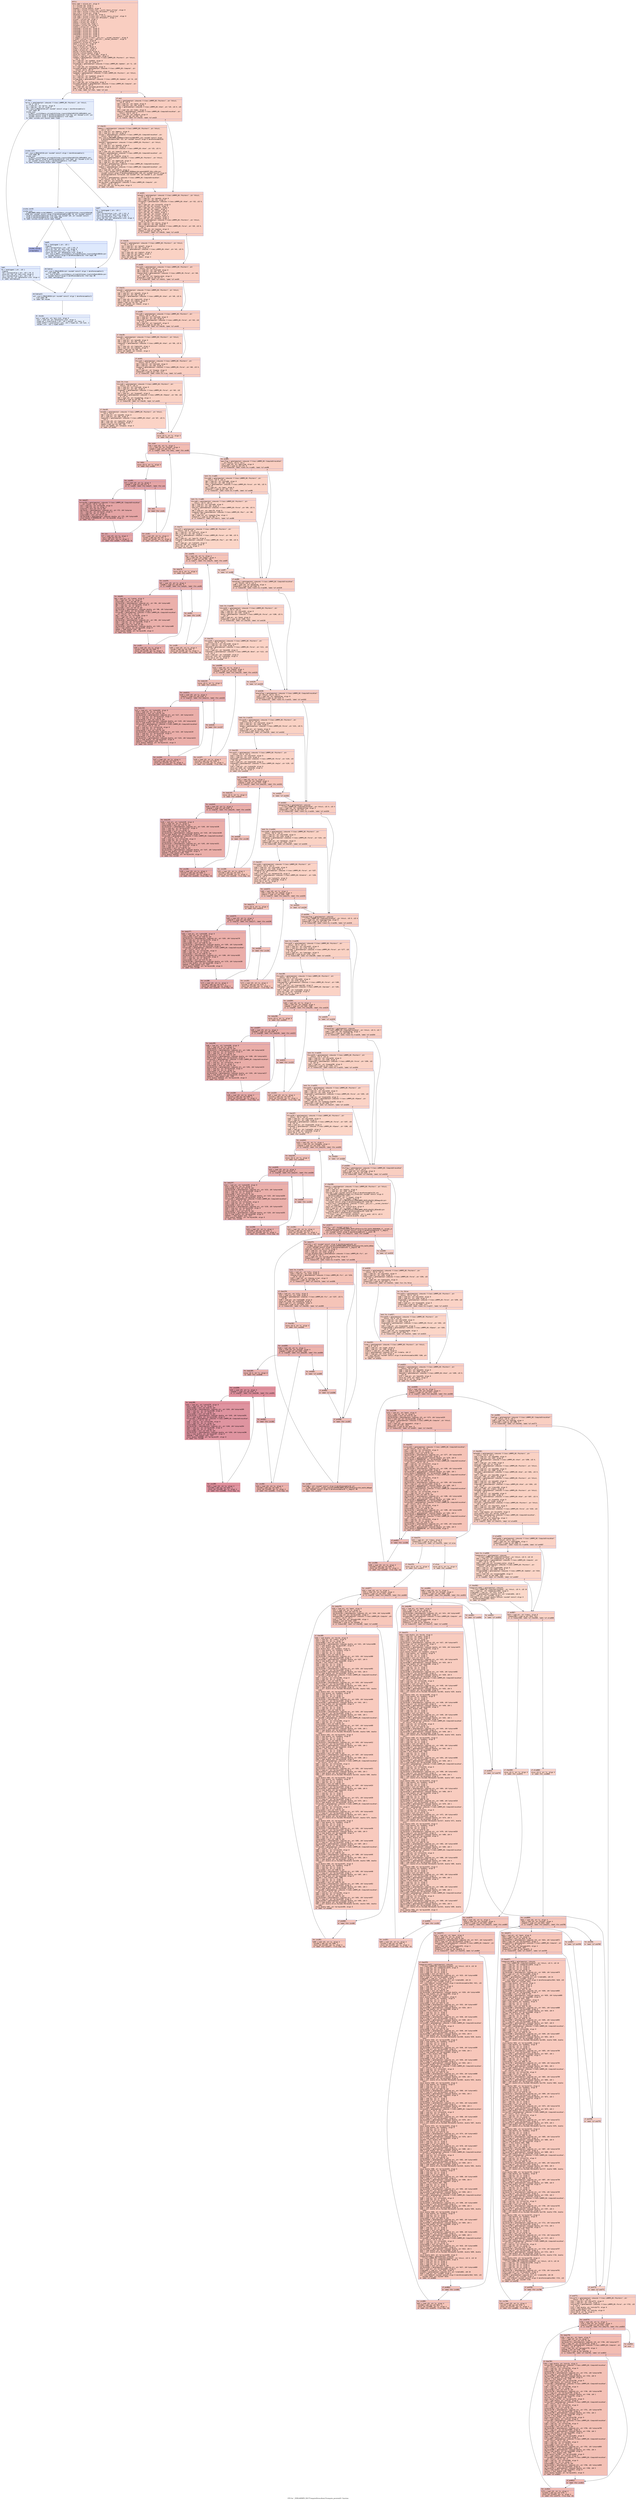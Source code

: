 digraph "CFG for '_ZN9LAMMPS_NS17ComputeStressAtom15compute_peratomEv' function" {
	label="CFG for '_ZN9LAMMPS_NS17ComputeStressAtom15compute_peratomEv' function";

	Node0x5632c9f73f00 [shape=record,color="#3d50c3ff", style=filled, fillcolor="#f2907270" fontname="Courier",label="{entry:\l|  %this.addr = alloca ptr, align 8\l  %i = alloca i32, align 4\l  %j = alloca i32, align 4\l  %onemass = alloca double, align 8\l  %ref.tmp = alloca %\"class.std::__cxx11::basic_string\", align 8\l  %ref.tmp4 = alloca %\"class.std::allocator\", align 1\l  %exn.slot = alloca ptr, align 8\l  %ehselector.slot = alloca i32, align 4\l  %ref.tmp5 = alloca %\"class.std::__cxx11::basic_string\", align 8\l  %ref.tmp6 = alloca %\"class.std::allocator\", align 1\l  %nlocal = alloca i32, align 4\l  %npair = alloca i32, align 4\l  %nbond = alloca i32, align 4\l  %ntotal = alloca i32, align 4\l  %nkspace = alloca i32, align 4\l  %vatom = alloca ptr, align 8\l  %vatom104 = alloca ptr, align 8\l  %vatom136 = alloca ptr, align 8\l  %vatom168 = alloca ptr, align 8\l  %vatom200 = alloca ptr, align 8\l  %vatom238 = alloca ptr, align 8\l  %__range2 = alloca ptr, align 8\l  %__begin2 = alloca %\"class.__gnu_cxx::__normal_iterator\", align 8\l  %__end2 = alloca %\"class.__gnu_cxx::__normal_iterator\", align 8\l  %ifix = alloca ptr, align 8\l  %vatom279 = alloca ptr, align 8\l  %mask = alloca ptr, align 8\l  %v = alloca ptr, align 8\l  %mass = alloca ptr, align 8\l  %rmass = alloca ptr, align 8\l  %type = alloca ptr, align 8\l  %mvv2e = alloca double, align 8\l  %nktv2p = alloca double, align 8\l  store ptr %this, ptr %this.addr, align 8\l  %this1 = load ptr, ptr %this.addr, align 8\l  %update = getelementptr inbounds %\"class.LAMMPS_NS::Pointers\", ptr %this1,\l... i32 0, i32 7\l  %0 = load ptr, ptr %update, align 8\l  %1 = load ptr, ptr %0, align 8\l  %ntimestep = getelementptr inbounds %\"class.LAMMPS_NS::Update\", ptr %1, i32\l... 0, i32 4\l  %2 = load i64, ptr %ntimestep, align 8\l  %invoked_peratom = getelementptr inbounds %\"class.LAMMPS_NS::Compute\", ptr\l... %this1, i32 0, i32 47\l  store i64 %2, ptr %invoked_peratom, align 8\l  %update2 = getelementptr inbounds %\"class.LAMMPS_NS::Pointers\", ptr %this1,\l... i32 0, i32 7\l  %3 = load ptr, ptr %update2, align 8\l  %4 = load ptr, ptr %3, align 8\l  %vflag_atom = getelementptr inbounds %\"class.LAMMPS_NS::Update\", ptr %4, i32\l... 0, i32 22\l  %5 = load i64, ptr %vflag_atom, align 8\l  %invoked_peratom3 = getelementptr inbounds %\"class.LAMMPS_NS::Compute\", ptr\l... %this1, i32 0, i32 47\l  %6 = load i64, ptr %invoked_peratom3, align 8\l  %cmp = icmp ne i64 %5, %6\l  br i1 %cmp, label %if.then, label %if.end\l|{<s0>T|<s1>F}}"];
	Node0x5632c9f73f00:s0 -> Node0x5632c9f783d0[tooltip="entry -> if.then\nProbability 0.00%" ];
	Node0x5632c9f73f00:s1 -> Node0x5632c9f78440[tooltip="entry -> if.end\nProbability 100.00%" ];
	Node0x5632c9f783d0 [shape=record,color="#3d50c3ff", style=filled, fillcolor="#c1d4f470" fontname="Courier",label="{if.then:\l|  %error = getelementptr inbounds %\"class.LAMMPS_NS::Pointers\", ptr %this1,\l... i32 0, i32 3\l  %7 = load ptr, ptr %error, align 8\l  %8 = load ptr, ptr %7, align 8\l  call void @_ZNSaIcEC1Ev(ptr noundef nonnull align 1 dereferenceable(1)\l... %ref.tmp4) #9\l  invoke void\l... @_ZNSt7__cxx1112basic_stringIcSt11char_traitsIcESaIcEEC2IS3_EEPKcRKS3_(ptr\l... noundef nonnull align 8 dereferenceable(32) %ref.tmp, ptr noundef @.str, ptr\l... noundef nonnull align 1 dereferenceable(1) %ref.tmp4)\l          to label %invoke.cont unwind label %lpad\l}"];
	Node0x5632c9f783d0 -> Node0x5632c9f788c0[tooltip="if.then -> invoke.cont\nProbability 50.00%" ];
	Node0x5632c9f783d0 -> Node0x5632c9f78910[tooltip="if.then -> lpad\nProbability 50.00%" ];
	Node0x5632c9f788c0 [shape=record,color="#3d50c3ff", style=filled, fillcolor="#bbd1f870" fontname="Courier",label="{invoke.cont:\l|  call void @_ZNSaIcEC1Ev(ptr noundef nonnull align 1 dereferenceable(1)\l... %ref.tmp6) #9\l  invoke void\l... @_ZNSt7__cxx1112basic_stringIcSt11char_traitsIcESaIcEEC2IS3_EEPKcRKS3_(ptr\l... noundef nonnull align 8 dereferenceable(32) %ref.tmp5, ptr noundef @.str.14,\l... ptr noundef nonnull align 1 dereferenceable(1) %ref.tmp6)\l          to label %invoke.cont8 unwind label %lpad7\l}"];
	Node0x5632c9f788c0 -> Node0x5632c9f78c00[tooltip="invoke.cont -> invoke.cont8\nProbability 50.00%" ];
	Node0x5632c9f788c0 -> Node0x5632c9f79270[tooltip="invoke.cont -> lpad7\nProbability 50.00%" ];
	Node0x5632c9f78c00 [shape=record,color="#3d50c3ff", style=filled, fillcolor="#b5cdfa70" fontname="Courier",label="{invoke.cont8:\l|  invoke void\l... @_ZN9LAMMPS_NS5Error3allERKNSt7__cxx1112basic_stringIcSt11char_traitsIcESaIcEE\l...EiS8_(ptr noundef nonnull align 8 dereferenceable(196) %8, ptr noundef nonnull\l... align 8 dereferenceable(32) %ref.tmp, i32 noundef 145, ptr noundef nonnull\l... align 8 dereferenceable(32) %ref.tmp5) #10\l          to label %invoke.cont10 unwind label %lpad9\l}"];
	Node0x5632c9f78c00 -> Node0x5632c9f78bb0[tooltip="invoke.cont8 -> invoke.cont10\nProbability 0.00%" ];
	Node0x5632c9f78c00 -> Node0x5632c9f794a0[tooltip="invoke.cont8 -> lpad9\nProbability 100.00%" ];
	Node0x5632c9f78bb0 [shape=record,color="#3d50c3ff", style=filled, fillcolor="#3d50c370" fontname="Courier",label="{invoke.cont10:\l|  unreachable\l}"];
	Node0x5632c9f78910 [shape=record,color="#3d50c3ff", style=filled, fillcolor="#bbd1f870" fontname="Courier",label="{lpad:\l|  %9 = landingpad \{ ptr, i32 \}\l          cleanup\l  %10 = extractvalue \{ ptr, i32 \} %9, 0\l  store ptr %10, ptr %exn.slot, align 8\l  %11 = extractvalue \{ ptr, i32 \} %9, 1\l  store i32 %11, ptr %ehselector.slot, align 4\l  br label %ehcleanup12\l}"];
	Node0x5632c9f78910 -> Node0x5632c9f79a00[tooltip="lpad -> ehcleanup12\nProbability 100.00%" ];
	Node0x5632c9f79270 [shape=record,color="#3d50c3ff", style=filled, fillcolor="#b5cdfa70" fontname="Courier",label="{lpad7:\l|  %12 = landingpad \{ ptr, i32 \}\l          cleanup\l  %13 = extractvalue \{ ptr, i32 \} %12, 0\l  store ptr %13, ptr %exn.slot, align 8\l  %14 = extractvalue \{ ptr, i32 \} %12, 1\l  store i32 %14, ptr %ehselector.slot, align 4\l  br label %ehcleanup\l}"];
	Node0x5632c9f79270 -> Node0x5632c9f79d50[tooltip="lpad7 -> ehcleanup\nProbability 100.00%" ];
	Node0x5632c9f794a0 [shape=record,color="#3d50c3ff", style=filled, fillcolor="#b5cdfa70" fontname="Courier",label="{lpad9:\l|  %15 = landingpad \{ ptr, i32 \}\l          cleanup\l  %16 = extractvalue \{ ptr, i32 \} %15, 0\l  store ptr %16, ptr %exn.slot, align 8\l  %17 = extractvalue \{ ptr, i32 \} %15, 1\l  store i32 %17, ptr %ehselector.slot, align 4\l  call void @_ZNSt7__cxx1112basic_stringIcSt11char_traitsIcESaIcEED1Ev(ptr\l... noundef nonnull align 8 dereferenceable(32) %ref.tmp5) #9\l  br label %ehcleanup\l}"];
	Node0x5632c9f794a0 -> Node0x5632c9f79d50[tooltip="lpad9 -> ehcleanup\nProbability 100.00%" ];
	Node0x5632c9f79d50 [shape=record,color="#3d50c3ff", style=filled, fillcolor="#bbd1f870" fontname="Courier",label="{ehcleanup:\l|  call void @_ZNSaIcED1Ev(ptr noundef nonnull align 1 dereferenceable(1)\l... %ref.tmp6) #9\l  call void @_ZNSt7__cxx1112basic_stringIcSt11char_traitsIcESaIcEED1Ev(ptr\l... noundef nonnull align 8 dereferenceable(32) %ref.tmp) #9\l  br label %ehcleanup12\l}"];
	Node0x5632c9f79d50 -> Node0x5632c9f79a00[tooltip="ehcleanup -> ehcleanup12\nProbability 100.00%" ];
	Node0x5632c9f79a00 [shape=record,color="#3d50c3ff", style=filled, fillcolor="#c1d4f470" fontname="Courier",label="{ehcleanup12:\l|  call void @_ZNSaIcED1Ev(ptr noundef nonnull align 1 dereferenceable(1)\l... %ref.tmp4) #9\l  br label %eh.resume\l}"];
	Node0x5632c9f79a00 -> Node0x5632c9f7a600[tooltip="ehcleanup12 -> eh.resume\nProbability 100.00%" ];
	Node0x5632c9f78440 [shape=record,color="#3d50c3ff", style=filled, fillcolor="#f2907270" fontname="Courier",label="{if.end:\l|  %atom = getelementptr inbounds %\"class.LAMMPS_NS::Pointers\", ptr %this1,\l... i32 0, i32 6\l  %18 = load ptr, ptr %atom, align 8\l  %19 = load ptr, ptr %18, align 8\l  %nmax = getelementptr inbounds %\"class.LAMMPS_NS::Atom\", ptr %19, i32 0, i32\l... 6\l  %20 = load i32, ptr %nmax, align 8\l  %nmax13 = getelementptr inbounds %\"class.LAMMPS_NS::ComputeStressAtom\", ptr\l... %this1, i32 0, i32 12\l  %21 = load i32, ptr %nmax13, align 8\l  %cmp14 = icmp sgt i32 %20, %21\l  br i1 %cmp14, label %if.then15, label %if.end23\l|{<s0>T|<s1>F}}"];
	Node0x5632c9f78440:s0 -> Node0x5632c9f7b000[tooltip="if.end -> if.then15\nProbability 50.00%" ];
	Node0x5632c9f78440:s1 -> Node0x5632c9f7b080[tooltip="if.end -> if.end23\nProbability 50.00%" ];
	Node0x5632c9f7b000 [shape=record,color="#3d50c3ff", style=filled, fillcolor="#f4987a70" fontname="Courier",label="{if.then15:\l|  %memory = getelementptr inbounds %\"class.LAMMPS_NS::Pointers\", ptr %this1,\l... i32 0, i32 2\l  %22 = load ptr, ptr %memory, align 8\l  %23 = load ptr, ptr %22, align 8\l  %stress = getelementptr inbounds %\"class.LAMMPS_NS::ComputeStressAtom\", ptr\l... %this1, i32 0, i32 13\l  call void @_ZN9LAMMPS_NS6Memory7destroyIdEEvRPPT_(ptr noundef nonnull align\l... 8 dereferenceable(184) %23, ptr noundef nonnull align 8 dereferenceable(8)\l... %stress)\l  %atom16 = getelementptr inbounds %\"class.LAMMPS_NS::Pointers\", ptr %this1,\l... i32 0, i32 6\l  %24 = load ptr, ptr %atom16, align 8\l  %25 = load ptr, ptr %24, align 8\l  %nmax17 = getelementptr inbounds %\"class.LAMMPS_NS::Atom\", ptr %25, i32 0,\l... i32 6\l  %26 = load i32, ptr %nmax17, align 8\l  %nmax18 = getelementptr inbounds %\"class.LAMMPS_NS::ComputeStressAtom\", ptr\l... %this1, i32 0, i32 12\l  store i32 %26, ptr %nmax18, align 8\l  %memory19 = getelementptr inbounds %\"class.LAMMPS_NS::Pointers\", ptr %this1,\l... i32 0, i32 2\l  %27 = load ptr, ptr %memory19, align 8\l  %28 = load ptr, ptr %27, align 8\l  %stress20 = getelementptr inbounds %\"class.LAMMPS_NS::ComputeStressAtom\",\l... ptr %this1, i32 0, i32 13\l  %nmax21 = getelementptr inbounds %\"class.LAMMPS_NS::ComputeStressAtom\", ptr\l... %this1, i32 0, i32 12\l  %29 = load i32, ptr %nmax21, align 8\l  %call = call noundef ptr @_ZN9LAMMPS_NS6Memory6createIdEEPPT_RS4_iiPKc(ptr\l... noundef nonnull align 8 dereferenceable(184) %28, ptr noundef nonnull align 8\l... dereferenceable(8) %stress20, i32 noundef %29, i32 noundef 6, ptr noundef\l... @.str.15)\l  %stress22 = getelementptr inbounds %\"class.LAMMPS_NS::ComputeStressAtom\",\l... ptr %this1, i32 0, i32 13\l  %30 = load ptr, ptr %stress22, align 8\l  %array_atom = getelementptr inbounds %\"class.LAMMPS_NS::Compute\", ptr\l... %this1, i32 0, i32 9\l  store ptr %30, ptr %array_atom, align 8\l  br label %if.end23\l}"];
	Node0x5632c9f7b000 -> Node0x5632c9f7b080[tooltip="if.then15 -> if.end23\nProbability 100.00%" ];
	Node0x5632c9f7b080 [shape=record,color="#3d50c3ff", style=filled, fillcolor="#f2907270" fontname="Courier",label="{if.end23:\l|  %atom24 = getelementptr inbounds %\"class.LAMMPS_NS::Pointers\", ptr %this1,\l... i32 0, i32 6\l  %31 = load ptr, ptr %atom24, align 8\l  %32 = load ptr, ptr %31, align 8\l  %nlocal25 = getelementptr inbounds %\"class.LAMMPS_NS::Atom\", ptr %32, i32 0,\l... i32 4\l  %33 = load i32, ptr %nlocal25, align 8\l  store i32 %33, ptr %nlocal, align 4\l  %34 = load i32, ptr %nlocal, align 4\l  store i32 %34, ptr %npair, align 4\l  %35 = load i32, ptr %nlocal, align 4\l  store i32 %35, ptr %nbond, align 4\l  %36 = load i32, ptr %nlocal, align 4\l  store i32 %36, ptr %ntotal, align 4\l  %37 = load i32, ptr %nlocal, align 4\l  store i32 %37, ptr %nkspace, align 4\l  %force = getelementptr inbounds %\"class.LAMMPS_NS::Pointers\", ptr %this1,\l... i32 0, i32 11\l  %38 = load ptr, ptr %force, align 8\l  %39 = load ptr, ptr %38, align 8\l  %newton = getelementptr inbounds %\"class.LAMMPS_NS::Force\", ptr %39, i32 0,\l... i32 21\l  %40 = load i32, ptr %newton, align 8\l  %tobool = icmp ne i32 %40, 0\l  br i1 %tobool, label %if.then26, label %if.end28\l|{<s0>T|<s1>F}}"];
	Node0x5632c9f7b080:s0 -> Node0x5632c9f7d060[tooltip="if.end23 -> if.then26\nProbability 62.50%" ];
	Node0x5632c9f7b080:s1 -> Node0x5632c9f7d0e0[tooltip="if.end23 -> if.end28\nProbability 37.50%" ];
	Node0x5632c9f7d060 [shape=record,color="#3d50c3ff", style=filled, fillcolor="#f4987a70" fontname="Courier",label="{if.then26:\l|  %atom27 = getelementptr inbounds %\"class.LAMMPS_NS::Pointers\", ptr %this1,\l... i32 0, i32 6\l  %41 = load ptr, ptr %atom27, align 8\l  %42 = load ptr, ptr %41, align 8\l  %nghost = getelementptr inbounds %\"class.LAMMPS_NS::Atom\", ptr %42, i32 0,\l... i32 5\l  %43 = load i32, ptr %nghost, align 4\l  %44 = load i32, ptr %npair, align 4\l  %add = add nsw i32 %44, %43\l  store i32 %add, ptr %npair, align 4\l  br label %if.end28\l}"];
	Node0x5632c9f7d060 -> Node0x5632c9f7d0e0[tooltip="if.then26 -> if.end28\nProbability 100.00%" ];
	Node0x5632c9f7d0e0 [shape=record,color="#3d50c3ff", style=filled, fillcolor="#f2907270" fontname="Courier",label="{if.end28:\l|  %force29 = getelementptr inbounds %\"class.LAMMPS_NS::Pointers\", ptr\l... %this1, i32 0, i32 11\l  %45 = load ptr, ptr %force29, align 8\l  %46 = load ptr, ptr %45, align 8\l  %newton_bond = getelementptr inbounds %\"class.LAMMPS_NS::Force\", ptr %46,\l... i32 0, i32 23\l  %47 = load i32, ptr %newton_bond, align 8\l  %tobool30 = icmp ne i32 %47, 0\l  br i1 %tobool30, label %if.then31, label %if.end35\l|{<s0>T|<s1>F}}"];
	Node0x5632c9f7d0e0:s0 -> Node0x5632c9f7e3e0[tooltip="if.end28 -> if.then31\nProbability 62.50%" ];
	Node0x5632c9f7d0e0:s1 -> Node0x5632c9f7e460[tooltip="if.end28 -> if.end35\nProbability 37.50%" ];
	Node0x5632c9f7e3e0 [shape=record,color="#3d50c3ff", style=filled, fillcolor="#f4987a70" fontname="Courier",label="{if.then31:\l|  %atom32 = getelementptr inbounds %\"class.LAMMPS_NS::Pointers\", ptr %this1,\l... i32 0, i32 6\l  %48 = load ptr, ptr %atom32, align 8\l  %49 = load ptr, ptr %48, align 8\l  %nghost33 = getelementptr inbounds %\"class.LAMMPS_NS::Atom\", ptr %49, i32 0,\l... i32 5\l  %50 = load i32, ptr %nghost33, align 4\l  %51 = load i32, ptr %nbond, align 4\l  %add34 = add nsw i32 %51, %50\l  store i32 %add34, ptr %nbond, align 4\l  br label %if.end35\l}"];
	Node0x5632c9f7e3e0 -> Node0x5632c9f7e460[tooltip="if.then31 -> if.end35\nProbability 100.00%" ];
	Node0x5632c9f7e460 [shape=record,color="#3d50c3ff", style=filled, fillcolor="#f2907270" fontname="Courier",label="{if.end35:\l|  %force36 = getelementptr inbounds %\"class.LAMMPS_NS::Pointers\", ptr\l... %this1, i32 0, i32 11\l  %52 = load ptr, ptr %force36, align 8\l  %53 = load ptr, ptr %52, align 8\l  %newton37 = getelementptr inbounds %\"class.LAMMPS_NS::Force\", ptr %53, i32\l... 0, i32 21\l  %54 = load i32, ptr %newton37, align 8\l  %tobool38 = icmp ne i32 %54, 0\l  br i1 %tobool38, label %if.then39, label %if.end43\l|{<s0>T|<s1>F}}"];
	Node0x5632c9f7e460:s0 -> Node0x5632c9f7ef30[tooltip="if.end35 -> if.then39\nProbability 62.50%" ];
	Node0x5632c9f7e460:s1 -> Node0x5632c9f7efb0[tooltip="if.end35 -> if.end43\nProbability 37.50%" ];
	Node0x5632c9f7ef30 [shape=record,color="#3d50c3ff", style=filled, fillcolor="#f4987a70" fontname="Courier",label="{if.then39:\l|  %atom40 = getelementptr inbounds %\"class.LAMMPS_NS::Pointers\", ptr %this1,\l... i32 0, i32 6\l  %55 = load ptr, ptr %atom40, align 8\l  %56 = load ptr, ptr %55, align 8\l  %nghost41 = getelementptr inbounds %\"class.LAMMPS_NS::Atom\", ptr %56, i32 0,\l... i32 5\l  %57 = load i32, ptr %nghost41, align 4\l  %58 = load i32, ptr %ntotal, align 4\l  %add42 = add nsw i32 %58, %57\l  store i32 %add42, ptr %ntotal, align 4\l  br label %if.end43\l}"];
	Node0x5632c9f7ef30 -> Node0x5632c9f7efb0[tooltip="if.then39 -> if.end43\nProbability 100.00%" ];
	Node0x5632c9f7efb0 [shape=record,color="#3d50c3ff", style=filled, fillcolor="#f2907270" fontname="Courier",label="{if.end43:\l|  %force44 = getelementptr inbounds %\"class.LAMMPS_NS::Pointers\", ptr\l... %this1, i32 0, i32 11\l  %59 = load ptr, ptr %force44, align 8\l  %60 = load ptr, ptr %59, align 8\l  %kspace = getelementptr inbounds %\"class.LAMMPS_NS::Force\", ptr %60, i32 0,\l... i32 35\l  %61 = load ptr, ptr %kspace, align 8\l  %tobool45 = icmp ne ptr %61, null\l  br i1 %tobool45, label %land.lhs.true, label %if.end53\l|{<s0>T|<s1>F}}"];
	Node0x5632c9f7efb0:s0 -> Node0x5632c9f80090[tooltip="if.end43 -> land.lhs.true\nProbability 62.50%" ];
	Node0x5632c9f7efb0:s1 -> Node0x5632c9f80110[tooltip="if.end43 -> if.end53\nProbability 37.50%" ];
	Node0x5632c9f80090 [shape=record,color="#3d50c3ff", style=filled, fillcolor="#f4987a70" fontname="Courier",label="{land.lhs.true:\l|  %force46 = getelementptr inbounds %\"class.LAMMPS_NS::Pointers\", ptr\l... %this1, i32 0, i32 11\l  %62 = load ptr, ptr %force46, align 8\l  %63 = load ptr, ptr %62, align 8\l  %kspace47 = getelementptr inbounds %\"class.LAMMPS_NS::Force\", ptr %63, i32\l... 0, i32 35\l  %64 = load ptr, ptr %kspace47, align 8\l  %tip4pflag = getelementptr inbounds %\"class.LAMMPS_NS::KSpace\", ptr %64, i32\l... 0, i32 14\l  %65 = load i32, ptr %tip4pflag, align 4\l  %tobool48 = icmp ne i32 %65, 0\l  br i1 %tobool48, label %if.then49, label %if.end53\l|{<s0>T|<s1>F}}"];
	Node0x5632c9f80090:s0 -> Node0x5632c9f807d0[tooltip="land.lhs.true -> if.then49\nProbability 62.50%" ];
	Node0x5632c9f80090:s1 -> Node0x5632c9f80110[tooltip="land.lhs.true -> if.end53\nProbability 37.50%" ];
	Node0x5632c9f807d0 [shape=record,color="#3d50c3ff", style=filled, fillcolor="#f59c7d70" fontname="Courier",label="{if.then49:\l|  %atom50 = getelementptr inbounds %\"class.LAMMPS_NS::Pointers\", ptr %this1,\l... i32 0, i32 6\l  %66 = load ptr, ptr %atom50, align 8\l  %67 = load ptr, ptr %66, align 8\l  %nghost51 = getelementptr inbounds %\"class.LAMMPS_NS::Atom\", ptr %67, i32 0,\l... i32 5\l  %68 = load i32, ptr %nghost51, align 4\l  %69 = load i32, ptr %nkspace, align 4\l  %add52 = add nsw i32 %69, %68\l  store i32 %add52, ptr %nkspace, align 4\l  br label %if.end53\l}"];
	Node0x5632c9f807d0 -> Node0x5632c9f80110[tooltip="if.then49 -> if.end53\nProbability 100.00%" ];
	Node0x5632c9f80110 [shape=record,color="#3d50c3ff", style=filled, fillcolor="#f2907270" fontname="Courier",label="{if.end53:\l|  store i32 0, ptr %i, align 4\l  br label %for.cond\l}"];
	Node0x5632c9f80110 -> Node0x5632c9f80f30[tooltip="if.end53 -> for.cond\nProbability 100.00%" ];
	Node0x5632c9f80f30 [shape=record,color="#3d50c3ff", style=filled, fillcolor="#e1675170" fontname="Courier",label="{for.cond:\l|  %70 = load i32, ptr %i, align 4\l  %71 = load i32, ptr %ntotal, align 4\l  %cmp54 = icmp slt i32 %70, %71\l  br i1 %cmp54, label %for.body, label %for.end63\l|{<s0>T|<s1>F}}"];
	Node0x5632c9f80f30:s0 -> Node0x5632c9f811d0[tooltip="for.cond -> for.body\nProbability 96.88%" ];
	Node0x5632c9f80f30:s1 -> Node0x5632c9f81250[tooltip="for.cond -> for.end63\nProbability 3.12%" ];
	Node0x5632c9f811d0 [shape=record,color="#3d50c3ff", style=filled, fillcolor="#e1675170" fontname="Courier",label="{for.body:\l|  store i32 0, ptr %j, align 4\l  br label %for.cond55\l}"];
	Node0x5632c9f811d0 -> Node0x5632c9f81420[tooltip="for.body -> for.cond55\nProbability 100.00%" ];
	Node0x5632c9f81420 [shape=record,color="#3d50c3ff", style=filled, fillcolor="#c5333470" fontname="Courier",label="{for.cond55:\l|  %72 = load i32, ptr %j, align 4\l  %cmp56 = icmp slt i32 %72, 6\l  br i1 %cmp56, label %for.body57, label %for.end\l|{<s0>T|<s1>F}}"];
	Node0x5632c9f81420:s0 -> Node0x5632c9f81640[tooltip="for.cond55 -> for.body57\nProbability 96.88%" ];
	Node0x5632c9f81420:s1 -> Node0x5632c9f816c0[tooltip="for.cond55 -> for.end\nProbability 3.12%" ];
	Node0x5632c9f81640 [shape=record,color="#3d50c3ff", style=filled, fillcolor="#c5333470" fontname="Courier",label="{for.body57:\l|  %stress58 = getelementptr inbounds %\"class.LAMMPS_NS::ComputeStressAtom\",\l... ptr %this1, i32 0, i32 13\l  %73 = load ptr, ptr %stress58, align 8\l  %74 = load i32, ptr %i, align 4\l  %idxprom = sext i32 %74 to i64\l  %arrayidx = getelementptr inbounds ptr, ptr %73, i64 %idxprom\l  %75 = load ptr, ptr %arrayidx, align 8\l  %76 = load i32, ptr %j, align 4\l  %idxprom59 = sext i32 %76 to i64\l  %arrayidx60 = getelementptr inbounds double, ptr %75, i64 %idxprom59\l  store double 0.000000e+00, ptr %arrayidx60, align 8\l  br label %for.inc\l}"];
	Node0x5632c9f81640 -> Node0x5632c9f828b0[tooltip="for.body57 -> for.inc\nProbability 100.00%" ];
	Node0x5632c9f828b0 [shape=record,color="#3d50c3ff", style=filled, fillcolor="#c5333470" fontname="Courier",label="{for.inc:\l|  %77 = load i32, ptr %j, align 4\l  %inc = add nsw i32 %77, 1\l  store i32 %inc, ptr %j, align 4\l  br label %for.cond55, !llvm.loop !6\l}"];
	Node0x5632c9f828b0 -> Node0x5632c9f81420[tooltip="for.inc -> for.cond55\nProbability 100.00%" ];
	Node0x5632c9f816c0 [shape=record,color="#3d50c3ff", style=filled, fillcolor="#e1675170" fontname="Courier",label="{for.end:\l|  br label %for.inc61\l}"];
	Node0x5632c9f816c0 -> Node0x5632c9f82d20[tooltip="for.end -> for.inc61\nProbability 100.00%" ];
	Node0x5632c9f82d20 [shape=record,color="#3d50c3ff", style=filled, fillcolor="#e1675170" fontname="Courier",label="{for.inc61:\l|  %78 = load i32, ptr %i, align 4\l  %inc62 = add nsw i32 %78, 1\l  store i32 %inc62, ptr %i, align 4\l  br label %for.cond, !llvm.loop !8\l}"];
	Node0x5632c9f82d20 -> Node0x5632c9f80f30[tooltip="for.inc61 -> for.cond\nProbability 100.00%" ];
	Node0x5632c9f81250 [shape=record,color="#3d50c3ff", style=filled, fillcolor="#f2907270" fontname="Courier",label="{for.end63:\l|  %pairflag = getelementptr inbounds %\"class.LAMMPS_NS::ComputeStressAtom\",\l... ptr %this1, i32 0, i32 2\l  %79 = load i32, ptr %pairflag, align 8\l  %tobool64 = icmp ne i32 %79, 0\l  br i1 %tobool64, label %land.lhs.true65, label %if.end98\l|{<s0>T|<s1>F}}"];
	Node0x5632c9f81250:s0 -> Node0x5632c9f833d0[tooltip="for.end63 -> land.lhs.true65\nProbability 62.50%" ];
	Node0x5632c9f81250:s1 -> Node0x5632c9f83450[tooltip="for.end63 -> if.end98\nProbability 37.50%" ];
	Node0x5632c9f833d0 [shape=record,color="#3d50c3ff", style=filled, fillcolor="#f4987a70" fontname="Courier",label="{land.lhs.true65:\l|  %force66 = getelementptr inbounds %\"class.LAMMPS_NS::Pointers\", ptr\l... %this1, i32 0, i32 11\l  %80 = load ptr, ptr %force66, align 8\l  %81 = load ptr, ptr %80, align 8\l  %pair = getelementptr inbounds %\"class.LAMMPS_NS::Force\", ptr %81, i32 0,\l... i32 24\l  %82 = load ptr, ptr %pair, align 8\l  %tobool67 = icmp ne ptr %82, null\l  br i1 %tobool67, label %land.lhs.true68, label %if.end98\l|{<s0>T|<s1>F}}"];
	Node0x5632c9f833d0:s0 -> Node0x5632c9f839b0[tooltip="land.lhs.true65 -> land.lhs.true68\nProbability 62.50%" ];
	Node0x5632c9f833d0:s1 -> Node0x5632c9f83450[tooltip="land.lhs.true65 -> if.end98\nProbability 37.50%" ];
	Node0x5632c9f839b0 [shape=record,color="#3d50c3ff", style=filled, fillcolor="#f59c7d70" fontname="Courier",label="{land.lhs.true68:\l|  %force69 = getelementptr inbounds %\"class.LAMMPS_NS::Pointers\", ptr\l... %this1, i32 0, i32 11\l  %83 = load ptr, ptr %force69, align 8\l  %84 = load ptr, ptr %83, align 8\l  %pair70 = getelementptr inbounds %\"class.LAMMPS_NS::Force\", ptr %84, i32 0,\l... i32 24\l  %85 = load ptr, ptr %pair70, align 8\l  %compute_flag = getelementptr inbounds %\"class.LAMMPS_NS::Pair\", ptr %85,\l... i32 0, i32 87\l  %86 = load i32, ptr %compute_flag, align 4\l  %tobool71 = icmp ne i32 %86, 0\l  br i1 %tobool71, label %if.then72, label %if.end98\l|{<s0>T|<s1>F}}"];
	Node0x5632c9f839b0:s0 -> Node0x5632c9f84080[tooltip="land.lhs.true68 -> if.then72\nProbability 62.50%" ];
	Node0x5632c9f839b0:s1 -> Node0x5632c9f83450[tooltip="land.lhs.true68 -> if.end98\nProbability 37.50%" ];
	Node0x5632c9f84080 [shape=record,color="#3d50c3ff", style=filled, fillcolor="#f5a08170" fontname="Courier",label="{if.then72:\l|  %force73 = getelementptr inbounds %\"class.LAMMPS_NS::Pointers\", ptr\l... %this1, i32 0, i32 11\l  %87 = load ptr, ptr %force73, align 8\l  %88 = load ptr, ptr %87, align 8\l  %pair74 = getelementptr inbounds %\"class.LAMMPS_NS::Force\", ptr %88, i32 0,\l... i32 24\l  %89 = load ptr, ptr %pair74, align 8\l  %vatom75 = getelementptr inbounds %\"class.LAMMPS_NS::Pair\", ptr %89, i32 0,\l... i32 5\l  %90 = load ptr, ptr %vatom75, align 8\l  store ptr %90, ptr %vatom, align 8\l  store i32 0, ptr %i, align 4\l  br label %for.cond76\l}"];
	Node0x5632c9f84080 -> Node0x5632c9f84790[tooltip="if.then72 -> for.cond76\nProbability 100.00%" ];
	Node0x5632c9f84790 [shape=record,color="#3d50c3ff", style=filled, fillcolor="#e97a5f70" fontname="Courier",label="{for.cond76:\l|  %91 = load i32, ptr %i, align 4\l  %92 = load i32, ptr %npair, align 4\l  %cmp77 = icmp slt i32 %91, %92\l  br i1 %cmp77, label %for.body78, label %for.end97\l|{<s0>T|<s1>F}}"];
	Node0x5632c9f84790:s0 -> Node0x5632c9f84a30[tooltip="for.cond76 -> for.body78\nProbability 96.88%" ];
	Node0x5632c9f84790:s1 -> Node0x5632c9f84ab0[tooltip="for.cond76 -> for.end97\nProbability 3.12%" ];
	Node0x5632c9f84a30 [shape=record,color="#3d50c3ff", style=filled, fillcolor="#e97a5f70" fontname="Courier",label="{for.body78:\l|  store i32 0, ptr %j, align 4\l  br label %for.cond79\l}"];
	Node0x5632c9f84a30 -> Node0x5632c9f84c80[tooltip="for.body78 -> for.cond79\nProbability 100.00%" ];
	Node0x5632c9f84c80 [shape=record,color="#3d50c3ff", style=filled, fillcolor="#d24b4070" fontname="Courier",label="{for.cond79:\l|  %93 = load i32, ptr %j, align 4\l  %cmp80 = icmp slt i32 %93, 6\l  br i1 %cmp80, label %for.body81, label %for.end94\l|{<s0>T|<s1>F}}"];
	Node0x5632c9f84c80:s0 -> Node0x5632c9f84ea0[tooltip="for.cond79 -> for.body81\nProbability 96.88%" ];
	Node0x5632c9f84c80:s1 -> Node0x5632c9f84f20[tooltip="for.cond79 -> for.end94\nProbability 3.12%" ];
	Node0x5632c9f84ea0 [shape=record,color="#3d50c3ff", style=filled, fillcolor="#d24b4070" fontname="Courier",label="{for.body81:\l|  %94 = load ptr, ptr %vatom, align 8\l  %95 = load i32, ptr %i, align 4\l  %idxprom82 = sext i32 %95 to i64\l  %arrayidx83 = getelementptr inbounds ptr, ptr %94, i64 %idxprom82\l  %96 = load ptr, ptr %arrayidx83, align 8\l  %97 = load i32, ptr %j, align 4\l  %idxprom84 = sext i32 %97 to i64\l  %arrayidx85 = getelementptr inbounds double, ptr %96, i64 %idxprom84\l  %98 = load double, ptr %arrayidx85, align 8\l  %stress86 = getelementptr inbounds %\"class.LAMMPS_NS::ComputeStressAtom\",\l... ptr %this1, i32 0, i32 13\l  %99 = load ptr, ptr %stress86, align 8\l  %100 = load i32, ptr %i, align 4\l  %idxprom87 = sext i32 %100 to i64\l  %arrayidx88 = getelementptr inbounds ptr, ptr %99, i64 %idxprom87\l  %101 = load ptr, ptr %arrayidx88, align 8\l  %102 = load i32, ptr %j, align 4\l  %idxprom89 = sext i32 %102 to i64\l  %arrayidx90 = getelementptr inbounds double, ptr %101, i64 %idxprom89\l  %103 = load double, ptr %arrayidx90, align 8\l  %add91 = fadd double %103, %98\l  store double %add91, ptr %arrayidx90, align 8\l  br label %for.inc92\l}"];
	Node0x5632c9f84ea0 -> Node0x5632c9f865b0[tooltip="for.body81 -> for.inc92\nProbability 100.00%" ];
	Node0x5632c9f865b0 [shape=record,color="#3d50c3ff", style=filled, fillcolor="#d24b4070" fontname="Courier",label="{for.inc92:\l|  %104 = load i32, ptr %j, align 4\l  %inc93 = add nsw i32 %104, 1\l  store i32 %inc93, ptr %j, align 4\l  br label %for.cond79, !llvm.loop !9\l}"];
	Node0x5632c9f865b0 -> Node0x5632c9f84c80[tooltip="for.inc92 -> for.cond79\nProbability 100.00%" ];
	Node0x5632c9f84f20 [shape=record,color="#3d50c3ff", style=filled, fillcolor="#e97a5f70" fontname="Courier",label="{for.end94:\l|  br label %for.inc95\l}"];
	Node0x5632c9f84f20 -> Node0x5632c9f86a30[tooltip="for.end94 -> for.inc95\nProbability 100.00%" ];
	Node0x5632c9f86a30 [shape=record,color="#3d50c3ff", style=filled, fillcolor="#e97a5f70" fontname="Courier",label="{for.inc95:\l|  %105 = load i32, ptr %i, align 4\l  %inc96 = add nsw i32 %105, 1\l  store i32 %inc96, ptr %i, align 4\l  br label %for.cond76, !llvm.loop !10\l}"];
	Node0x5632c9f86a30 -> Node0x5632c9f84790[tooltip="for.inc95 -> for.cond76\nProbability 100.00%" ];
	Node0x5632c9f84ab0 [shape=record,color="#3d50c3ff", style=filled, fillcolor="#f5a08170" fontname="Courier",label="{for.end97:\l|  br label %if.end98\l}"];
	Node0x5632c9f84ab0 -> Node0x5632c9f83450[tooltip="for.end97 -> if.end98\nProbability 100.00%" ];
	Node0x5632c9f83450 [shape=record,color="#3d50c3ff", style=filled, fillcolor="#f2907270" fontname="Courier",label="{if.end98:\l|  %bondflag = getelementptr inbounds %\"class.LAMMPS_NS::ComputeStressAtom\",\l... ptr %this1, i32 0, i32 3\l  %106 = load i32, ptr %bondflag, align 4\l  %tobool99 = icmp ne i32 %106, 0\l  br i1 %tobool99, label %land.lhs.true100, label %if.end130\l|{<s0>T|<s1>F}}"];
	Node0x5632c9f83450:s0 -> Node0x5632c9f87180[tooltip="if.end98 -> land.lhs.true100\nProbability 62.50%" ];
	Node0x5632c9f83450:s1 -> Node0x5632c9f87220[tooltip="if.end98 -> if.end130\nProbability 37.50%" ];
	Node0x5632c9f87180 [shape=record,color="#3d50c3ff", style=filled, fillcolor="#f4987a70" fontname="Courier",label="{land.lhs.true100:\l|  %force101 = getelementptr inbounds %\"class.LAMMPS_NS::Pointers\", ptr\l... %this1, i32 0, i32 11\l  %107 = load ptr, ptr %force101, align 8\l  %108 = load ptr, ptr %107, align 8\l  %bond = getelementptr inbounds %\"class.LAMMPS_NS::Force\", ptr %108, i32 0,\l... i32 27\l  %109 = load ptr, ptr %bond, align 8\l  %tobool102 = icmp ne ptr %109, null\l  br i1 %tobool102, label %if.then103, label %if.end130\l|{<s0>T|<s1>F}}"];
	Node0x5632c9f87180:s0 -> Node0x5632c9f87770[tooltip="land.lhs.true100 -> if.then103\nProbability 62.50%" ];
	Node0x5632c9f87180:s1 -> Node0x5632c9f87220[tooltip="land.lhs.true100 -> if.end130\nProbability 37.50%" ];
	Node0x5632c9f87770 [shape=record,color="#3d50c3ff", style=filled, fillcolor="#f59c7d70" fontname="Courier",label="{if.then103:\l|  %force105 = getelementptr inbounds %\"class.LAMMPS_NS::Pointers\", ptr\l... %this1, i32 0, i32 11\l  %110 = load ptr, ptr %force105, align 8\l  %111 = load ptr, ptr %110, align 8\l  %bond106 = getelementptr inbounds %\"class.LAMMPS_NS::Force\", ptr %111, i32\l... 0, i32 27\l  %112 = load ptr, ptr %bond106, align 8\l  %vatom107 = getelementptr inbounds %\"class.LAMMPS_NS::Bond\", ptr %112, i32\l... 0, i32 9\l  %113 = load ptr, ptr %vatom107, align 8\l  store ptr %113, ptr %vatom104, align 8\l  store i32 0, ptr %i, align 4\l  br label %for.cond108\l}"];
	Node0x5632c9f87770 -> Node0x5632c9f87e70[tooltip="if.then103 -> for.cond108\nProbability 100.00%" ];
	Node0x5632c9f87e70 [shape=record,color="#3d50c3ff", style=filled, fillcolor="#e8765c70" fontname="Courier",label="{for.cond108:\l|  %114 = load i32, ptr %i, align 4\l  %115 = load i32, ptr %nbond, align 4\l  %cmp109 = icmp slt i32 %114, %115\l  br i1 %cmp109, label %for.body110, label %for.end129\l|{<s0>T|<s1>F}}"];
	Node0x5632c9f87e70:s0 -> Node0x5632c9f88110[tooltip="for.cond108 -> for.body110\nProbability 96.88%" ];
	Node0x5632c9f87e70:s1 -> Node0x5632c9f88190[tooltip="for.cond108 -> for.end129\nProbability 3.12%" ];
	Node0x5632c9f88110 [shape=record,color="#3d50c3ff", style=filled, fillcolor="#e8765c70" fontname="Courier",label="{for.body110:\l|  store i32 0, ptr %j, align 4\l  br label %for.cond111\l}"];
	Node0x5632c9f88110 -> Node0x5632c9f88360[tooltip="for.body110 -> for.cond111\nProbability 100.00%" ];
	Node0x5632c9f88360 [shape=record,color="#3d50c3ff", style=filled, fillcolor="#d0473d70" fontname="Courier",label="{for.cond111:\l|  %116 = load i32, ptr %j, align 4\l  %cmp112 = icmp slt i32 %116, 6\l  br i1 %cmp112, label %for.body113, label %for.end126\l|{<s0>T|<s1>F}}"];
	Node0x5632c9f88360:s0 -> Node0x5632c9f88580[tooltip="for.cond111 -> for.body113\nProbability 96.88%" ];
	Node0x5632c9f88360:s1 -> Node0x5632c9f88600[tooltip="for.cond111 -> for.end126\nProbability 3.12%" ];
	Node0x5632c9f88580 [shape=record,color="#3d50c3ff", style=filled, fillcolor="#d0473d70" fontname="Courier",label="{for.body113:\l|  %117 = load ptr, ptr %vatom104, align 8\l  %118 = load i32, ptr %i, align 4\l  %idxprom114 = sext i32 %118 to i64\l  %arrayidx115 = getelementptr inbounds ptr, ptr %117, i64 %idxprom114\l  %119 = load ptr, ptr %arrayidx115, align 8\l  %120 = load i32, ptr %j, align 4\l  %idxprom116 = sext i32 %120 to i64\l  %arrayidx117 = getelementptr inbounds double, ptr %119, i64 %idxprom116\l  %121 = load double, ptr %arrayidx117, align 8\l  %stress118 = getelementptr inbounds %\"class.LAMMPS_NS::ComputeStressAtom\",\l... ptr %this1, i32 0, i32 13\l  %122 = load ptr, ptr %stress118, align 8\l  %123 = load i32, ptr %i, align 4\l  %idxprom119 = sext i32 %123 to i64\l  %arrayidx120 = getelementptr inbounds ptr, ptr %122, i64 %idxprom119\l  %124 = load ptr, ptr %arrayidx120, align 8\l  %125 = load i32, ptr %j, align 4\l  %idxprom121 = sext i32 %125 to i64\l  %arrayidx122 = getelementptr inbounds double, ptr %124, i64 %idxprom121\l  %126 = load double, ptr %arrayidx122, align 8\l  %add123 = fadd double %126, %121\l  store double %add123, ptr %arrayidx122, align 8\l  br label %for.inc124\l}"];
	Node0x5632c9f88580 -> Node0x5632c9f7f650[tooltip="for.body113 -> for.inc124\nProbability 100.00%" ];
	Node0x5632c9f7f650 [shape=record,color="#3d50c3ff", style=filled, fillcolor="#d0473d70" fontname="Courier",label="{for.inc124:\l|  %127 = load i32, ptr %j, align 4\l  %inc125 = add nsw i32 %127, 1\l  store i32 %inc125, ptr %j, align 4\l  br label %for.cond111, !llvm.loop !11\l}"];
	Node0x5632c9f7f650 -> Node0x5632c9f88360[tooltip="for.inc124 -> for.cond111\nProbability 100.00%" ];
	Node0x5632c9f88600 [shape=record,color="#3d50c3ff", style=filled, fillcolor="#e8765c70" fontname="Courier",label="{for.end126:\l|  br label %for.inc127\l}"];
	Node0x5632c9f88600 -> Node0x5632c9f7fad0[tooltip="for.end126 -> for.inc127\nProbability 100.00%" ];
	Node0x5632c9f7fad0 [shape=record,color="#3d50c3ff", style=filled, fillcolor="#e8765c70" fontname="Courier",label="{for.inc127:\l|  %128 = load i32, ptr %i, align 4\l  %inc128 = add nsw i32 %128, 1\l  store i32 %inc128, ptr %i, align 4\l  br label %for.cond108, !llvm.loop !12\l}"];
	Node0x5632c9f7fad0 -> Node0x5632c9f87e70[tooltip="for.inc127 -> for.cond108\nProbability 100.00%" ];
	Node0x5632c9f88190 [shape=record,color="#3d50c3ff", style=filled, fillcolor="#f59c7d70" fontname="Courier",label="{for.end129:\l|  br label %if.end130\l}"];
	Node0x5632c9f88190 -> Node0x5632c9f87220[tooltip="for.end129 -> if.end130\nProbability 100.00%" ];
	Node0x5632c9f87220 [shape=record,color="#3d50c3ff", style=filled, fillcolor="#f2907270" fontname="Courier",label="{if.end130:\l|  %angleflag = getelementptr inbounds %\"class.LAMMPS_NS::ComputeStressAtom\",\l... ptr %this1, i32 0, i32 4\l  %129 = load i32, ptr %angleflag, align 8\l  %tobool131 = icmp ne i32 %129, 0\l  br i1 %tobool131, label %land.lhs.true132, label %if.end162\l|{<s0>T|<s1>F}}"];
	Node0x5632c9f87220:s0 -> Node0x5632c9f8ac10[tooltip="if.end130 -> land.lhs.true132\nProbability 62.50%" ];
	Node0x5632c9f87220:s1 -> Node0x5632c9f8acb0[tooltip="if.end130 -> if.end162\nProbability 37.50%" ];
	Node0x5632c9f8ac10 [shape=record,color="#3d50c3ff", style=filled, fillcolor="#f4987a70" fontname="Courier",label="{land.lhs.true132:\l|  %force133 = getelementptr inbounds %\"class.LAMMPS_NS::Pointers\", ptr\l... %this1, i32 0, i32 11\l  %130 = load ptr, ptr %force133, align 8\l  %131 = load ptr, ptr %130, align 8\l  %angle = getelementptr inbounds %\"class.LAMMPS_NS::Force\", ptr %131, i32 0,\l... i32 29\l  %132 = load ptr, ptr %angle, align 8\l  %tobool134 = icmp ne ptr %132, null\l  br i1 %tobool134, label %if.then135, label %if.end162\l|{<s0>T|<s1>F}}"];
	Node0x5632c9f8ac10:s0 -> Node0x5632c9f8b200[tooltip="land.lhs.true132 -> if.then135\nProbability 62.50%" ];
	Node0x5632c9f8ac10:s1 -> Node0x5632c9f8acb0[tooltip="land.lhs.true132 -> if.end162\nProbability 37.50%" ];
	Node0x5632c9f8b200 [shape=record,color="#3d50c3ff", style=filled, fillcolor="#f59c7d70" fontname="Courier",label="{if.then135:\l|  %force137 = getelementptr inbounds %\"class.LAMMPS_NS::Pointers\", ptr\l... %this1, i32 0, i32 11\l  %133 = load ptr, ptr %force137, align 8\l  %134 = load ptr, ptr %133, align 8\l  %angle138 = getelementptr inbounds %\"class.LAMMPS_NS::Force\", ptr %134, i32\l... 0, i32 29\l  %135 = load ptr, ptr %angle138, align 8\l  %vatom139 = getelementptr inbounds %\"class.LAMMPS_NS::Angle\", ptr %135, i32\l... 0, i32 8\l  %136 = load ptr, ptr %vatom139, align 8\l  store ptr %136, ptr %vatom136, align 8\l  store i32 0, ptr %i, align 4\l  br label %for.cond140\l}"];
	Node0x5632c9f8b200 -> Node0x5632c9f8b910[tooltip="if.then135 -> for.cond140\nProbability 100.00%" ];
	Node0x5632c9f8b910 [shape=record,color="#3d50c3ff", style=filled, fillcolor="#e8765c70" fontname="Courier",label="{for.cond140:\l|  %137 = load i32, ptr %i, align 4\l  %138 = load i32, ptr %nbond, align 4\l  %cmp141 = icmp slt i32 %137, %138\l  br i1 %cmp141, label %for.body142, label %for.end161\l|{<s0>T|<s1>F}}"];
	Node0x5632c9f8b910:s0 -> Node0x5632c9f8bbb0[tooltip="for.cond140 -> for.body142\nProbability 96.88%" ];
	Node0x5632c9f8b910:s1 -> Node0x5632c9f8bc30[tooltip="for.cond140 -> for.end161\nProbability 3.12%" ];
	Node0x5632c9f8bbb0 [shape=record,color="#3d50c3ff", style=filled, fillcolor="#e8765c70" fontname="Courier",label="{for.body142:\l|  store i32 0, ptr %j, align 4\l  br label %for.cond143\l}"];
	Node0x5632c9f8bbb0 -> Node0x5632c9f8be00[tooltip="for.body142 -> for.cond143\nProbability 100.00%" ];
	Node0x5632c9f8be00 [shape=record,color="#3d50c3ff", style=filled, fillcolor="#d0473d70" fontname="Courier",label="{for.cond143:\l|  %139 = load i32, ptr %j, align 4\l  %cmp144 = icmp slt i32 %139, 6\l  br i1 %cmp144, label %for.body145, label %for.end158\l|{<s0>T|<s1>F}}"];
	Node0x5632c9f8be00:s0 -> Node0x5632c9f8c020[tooltip="for.cond143 -> for.body145\nProbability 96.88%" ];
	Node0x5632c9f8be00:s1 -> Node0x5632c9f8c0a0[tooltip="for.cond143 -> for.end158\nProbability 3.12%" ];
	Node0x5632c9f8c020 [shape=record,color="#3d50c3ff", style=filled, fillcolor="#d0473d70" fontname="Courier",label="{for.body145:\l|  %140 = load ptr, ptr %vatom136, align 8\l  %141 = load i32, ptr %i, align 4\l  %idxprom146 = sext i32 %141 to i64\l  %arrayidx147 = getelementptr inbounds ptr, ptr %140, i64 %idxprom146\l  %142 = load ptr, ptr %arrayidx147, align 8\l  %143 = load i32, ptr %j, align 4\l  %idxprom148 = sext i32 %143 to i64\l  %arrayidx149 = getelementptr inbounds double, ptr %142, i64 %idxprom148\l  %144 = load double, ptr %arrayidx149, align 8\l  %stress150 = getelementptr inbounds %\"class.LAMMPS_NS::ComputeStressAtom\",\l... ptr %this1, i32 0, i32 13\l  %145 = load ptr, ptr %stress150, align 8\l  %146 = load i32, ptr %i, align 4\l  %idxprom151 = sext i32 %146 to i64\l  %arrayidx152 = getelementptr inbounds ptr, ptr %145, i64 %idxprom151\l  %147 = load ptr, ptr %arrayidx152, align 8\l  %148 = load i32, ptr %j, align 4\l  %idxprom153 = sext i32 %148 to i64\l  %arrayidx154 = getelementptr inbounds double, ptr %147, i64 %idxprom153\l  %149 = load double, ptr %arrayidx154, align 8\l  %add155 = fadd double %149, %144\l  store double %add155, ptr %arrayidx154, align 8\l  br label %for.inc156\l}"];
	Node0x5632c9f8c020 -> Node0x5632c9f8ced0[tooltip="for.body145 -> for.inc156\nProbability 100.00%" ];
	Node0x5632c9f8ced0 [shape=record,color="#3d50c3ff", style=filled, fillcolor="#d0473d70" fontname="Courier",label="{for.inc156:\l|  %150 = load i32, ptr %j, align 4\l  %inc157 = add nsw i32 %150, 1\l  store i32 %inc157, ptr %j, align 4\l  br label %for.cond143, !llvm.loop !13\l}"];
	Node0x5632c9f8ced0 -> Node0x5632c9f8be00[tooltip="for.inc156 -> for.cond143\nProbability 100.00%" ];
	Node0x5632c9f8c0a0 [shape=record,color="#3d50c3ff", style=filled, fillcolor="#e8765c70" fontname="Courier",label="{for.end158:\l|  br label %for.inc159\l}"];
	Node0x5632c9f8c0a0 -> Node0x5632c9f8d350[tooltip="for.end158 -> for.inc159\nProbability 100.00%" ];
	Node0x5632c9f8d350 [shape=record,color="#3d50c3ff", style=filled, fillcolor="#e8765c70" fontname="Courier",label="{for.inc159:\l|  %151 = load i32, ptr %i, align 4\l  %inc160 = add nsw i32 %151, 1\l  store i32 %inc160, ptr %i, align 4\l  br label %for.cond140, !llvm.loop !14\l}"];
	Node0x5632c9f8d350 -> Node0x5632c9f8b910[tooltip="for.inc159 -> for.cond140\nProbability 100.00%" ];
	Node0x5632c9f8bc30 [shape=record,color="#3d50c3ff", style=filled, fillcolor="#f59c7d70" fontname="Courier",label="{for.end161:\l|  br label %if.end162\l}"];
	Node0x5632c9f8bc30 -> Node0x5632c9f8acb0[tooltip="for.end161 -> if.end162\nProbability 100.00%" ];
	Node0x5632c9f8acb0 [shape=record,color="#3d50c3ff", style=filled, fillcolor="#f2907270" fontname="Courier",label="{if.end162:\l|  %dihedralflag = getelementptr inbounds\l... %\"class.LAMMPS_NS::ComputeStressAtom\", ptr %this1, i32 0, i32 5\l  %152 = load i32, ptr %dihedralflag, align 4\l  %tobool163 = icmp ne i32 %152, 0\l  br i1 %tobool163, label %land.lhs.true164, label %if.end194\l|{<s0>T|<s1>F}}"];
	Node0x5632c9f8acb0:s0 -> Node0x5632c9f8daa0[tooltip="if.end162 -> land.lhs.true164\nProbability 62.50%" ];
	Node0x5632c9f8acb0:s1 -> Node0x5632c9f8db40[tooltip="if.end162 -> if.end194\nProbability 37.50%" ];
	Node0x5632c9f8daa0 [shape=record,color="#3d50c3ff", style=filled, fillcolor="#f4987a70" fontname="Courier",label="{land.lhs.true164:\l|  %force165 = getelementptr inbounds %\"class.LAMMPS_NS::Pointers\", ptr\l... %this1, i32 0, i32 11\l  %153 = load ptr, ptr %force165, align 8\l  %154 = load ptr, ptr %153, align 8\l  %dihedral = getelementptr inbounds %\"class.LAMMPS_NS::Force\", ptr %154, i32\l... 0, i32 31\l  %155 = load ptr, ptr %dihedral, align 8\l  %tobool166 = icmp ne ptr %155, null\l  br i1 %tobool166, label %if.then167, label %if.end194\l|{<s0>T|<s1>F}}"];
	Node0x5632c9f8daa0:s0 -> Node0x5632c9f8e0c0[tooltip="land.lhs.true164 -> if.then167\nProbability 62.50%" ];
	Node0x5632c9f8daa0:s1 -> Node0x5632c9f8db40[tooltip="land.lhs.true164 -> if.end194\nProbability 37.50%" ];
	Node0x5632c9f8e0c0 [shape=record,color="#3d50c3ff", style=filled, fillcolor="#f59c7d70" fontname="Courier",label="{if.then167:\l|  %force169 = getelementptr inbounds %\"class.LAMMPS_NS::Pointers\", ptr\l... %this1, i32 0, i32 11\l  %156 = load ptr, ptr %force169, align 8\l  %157 = load ptr, ptr %156, align 8\l  %dihedral170 = getelementptr inbounds %\"class.LAMMPS_NS::Force\", ptr %157,\l... i32 0, i32 31\l  %158 = load ptr, ptr %dihedral170, align 8\l  %vatom171 = getelementptr inbounds %\"class.LAMMPS_NS::Dihedral\", ptr %158,\l... i32 0, i32 9\l  %159 = load ptr, ptr %vatom171, align 8\l  store ptr %159, ptr %vatom168, align 8\l  store i32 0, ptr %i, align 4\l  br label %for.cond172\l}"];
	Node0x5632c9f8e0c0 -> Node0x5632c9f8e7d0[tooltip="if.then167 -> for.cond172\nProbability 100.00%" ];
	Node0x5632c9f8e7d0 [shape=record,color="#3d50c3ff", style=filled, fillcolor="#e8765c70" fontname="Courier",label="{for.cond172:\l|  %160 = load i32, ptr %i, align 4\l  %161 = load i32, ptr %nbond, align 4\l  %cmp173 = icmp slt i32 %160, %161\l  br i1 %cmp173, label %for.body174, label %for.end193\l|{<s0>T|<s1>F}}"];
	Node0x5632c9f8e7d0:s0 -> Node0x5632c9f8ea50[tooltip="for.cond172 -> for.body174\nProbability 96.88%" ];
	Node0x5632c9f8e7d0:s1 -> Node0x5632c9f8ead0[tooltip="for.cond172 -> for.end193\nProbability 3.12%" ];
	Node0x5632c9f8ea50 [shape=record,color="#3d50c3ff", style=filled, fillcolor="#e8765c70" fontname="Courier",label="{for.body174:\l|  store i32 0, ptr %j, align 4\l  br label %for.cond175\l}"];
	Node0x5632c9f8ea50 -> Node0x5632c9f8eca0[tooltip="for.body174 -> for.cond175\nProbability 100.00%" ];
	Node0x5632c9f8eca0 [shape=record,color="#3d50c3ff", style=filled, fillcolor="#d0473d70" fontname="Courier",label="{for.cond175:\l|  %162 = load i32, ptr %j, align 4\l  %cmp176 = icmp slt i32 %162, 6\l  br i1 %cmp176, label %for.body177, label %for.end190\l|{<s0>T|<s1>F}}"];
	Node0x5632c9f8eca0:s0 -> Node0x5632c9f8eec0[tooltip="for.cond175 -> for.body177\nProbability 96.88%" ];
	Node0x5632c9f8eca0:s1 -> Node0x5632c9f8ef40[tooltip="for.cond175 -> for.end190\nProbability 3.12%" ];
	Node0x5632c9f8eec0 [shape=record,color="#3d50c3ff", style=filled, fillcolor="#d0473d70" fontname="Courier",label="{for.body177:\l|  %163 = load ptr, ptr %vatom168, align 8\l  %164 = load i32, ptr %i, align 4\l  %idxprom178 = sext i32 %164 to i64\l  %arrayidx179 = getelementptr inbounds ptr, ptr %163, i64 %idxprom178\l  %165 = load ptr, ptr %arrayidx179, align 8\l  %166 = load i32, ptr %j, align 4\l  %idxprom180 = sext i32 %166 to i64\l  %arrayidx181 = getelementptr inbounds double, ptr %165, i64 %idxprom180\l  %167 = load double, ptr %arrayidx181, align 8\l  %stress182 = getelementptr inbounds %\"class.LAMMPS_NS::ComputeStressAtom\",\l... ptr %this1, i32 0, i32 13\l  %168 = load ptr, ptr %stress182, align 8\l  %169 = load i32, ptr %i, align 4\l  %idxprom183 = sext i32 %169 to i64\l  %arrayidx184 = getelementptr inbounds ptr, ptr %168, i64 %idxprom183\l  %170 = load ptr, ptr %arrayidx184, align 8\l  %171 = load i32, ptr %j, align 4\l  %idxprom185 = sext i32 %171 to i64\l  %arrayidx186 = getelementptr inbounds double, ptr %170, i64 %idxprom185\l  %172 = load double, ptr %arrayidx186, align 8\l  %add187 = fadd double %172, %167\l  store double %add187, ptr %arrayidx186, align 8\l  br label %for.inc188\l}"];
	Node0x5632c9f8eec0 -> Node0x5632c9f8fd70[tooltip="for.body177 -> for.inc188\nProbability 100.00%" ];
	Node0x5632c9f8fd70 [shape=record,color="#3d50c3ff", style=filled, fillcolor="#d0473d70" fontname="Courier",label="{for.inc188:\l|  %173 = load i32, ptr %j, align 4\l  %inc189 = add nsw i32 %173, 1\l  store i32 %inc189, ptr %j, align 4\l  br label %for.cond175, !llvm.loop !15\l}"];
	Node0x5632c9f8fd70 -> Node0x5632c9f8eca0[tooltip="for.inc188 -> for.cond175\nProbability 100.00%" ];
	Node0x5632c9f8ef40 [shape=record,color="#3d50c3ff", style=filled, fillcolor="#e8765c70" fontname="Courier",label="{for.end190:\l|  br label %for.inc191\l}"];
	Node0x5632c9f8ef40 -> Node0x5632c9f901f0[tooltip="for.end190 -> for.inc191\nProbability 100.00%" ];
	Node0x5632c9f901f0 [shape=record,color="#3d50c3ff", style=filled, fillcolor="#e8765c70" fontname="Courier",label="{for.inc191:\l|  %174 = load i32, ptr %i, align 4\l  %inc192 = add nsw i32 %174, 1\l  store i32 %inc192, ptr %i, align 4\l  br label %for.cond172, !llvm.loop !16\l}"];
	Node0x5632c9f901f0 -> Node0x5632c9f8e7d0[tooltip="for.inc191 -> for.cond172\nProbability 100.00%" ];
	Node0x5632c9f8ead0 [shape=record,color="#3d50c3ff", style=filled, fillcolor="#f59c7d70" fontname="Courier",label="{for.end193:\l|  br label %if.end194\l}"];
	Node0x5632c9f8ead0 -> Node0x5632c9f8db40[tooltip="for.end193 -> if.end194\nProbability 100.00%" ];
	Node0x5632c9f8db40 [shape=record,color="#3d50c3ff", style=filled, fillcolor="#f2907270" fontname="Courier",label="{if.end194:\l|  %improperflag = getelementptr inbounds\l... %\"class.LAMMPS_NS::ComputeStressAtom\", ptr %this1, i32 0, i32 6\l  %175 = load i32, ptr %improperflag, align 8\l  %tobool195 = icmp ne i32 %175, 0\l  br i1 %tobool195, label %land.lhs.true196, label %if.end226\l|{<s0>T|<s1>F}}"];
	Node0x5632c9f8db40:s0 -> Node0x5632c9f90940[tooltip="if.end194 -> land.lhs.true196\nProbability 62.50%" ];
	Node0x5632c9f8db40:s1 -> Node0x5632c9f909e0[tooltip="if.end194 -> if.end226\nProbability 37.50%" ];
	Node0x5632c9f90940 [shape=record,color="#3d50c3ff", style=filled, fillcolor="#f4987a70" fontname="Courier",label="{land.lhs.true196:\l|  %force197 = getelementptr inbounds %\"class.LAMMPS_NS::Pointers\", ptr\l... %this1, i32 0, i32 11\l  %176 = load ptr, ptr %force197, align 8\l  %177 = load ptr, ptr %176, align 8\l  %improper = getelementptr inbounds %\"class.LAMMPS_NS::Force\", ptr %177, i32\l... 0, i32 33\l  %178 = load ptr, ptr %improper, align 8\l  %tobool198 = icmp ne ptr %178, null\l  br i1 %tobool198, label %if.then199, label %if.end226\l|{<s0>T|<s1>F}}"];
	Node0x5632c9f90940:s0 -> Node0x5632c9f90f60[tooltip="land.lhs.true196 -> if.then199\nProbability 62.50%" ];
	Node0x5632c9f90940:s1 -> Node0x5632c9f909e0[tooltip="land.lhs.true196 -> if.end226\nProbability 37.50%" ];
	Node0x5632c9f90f60 [shape=record,color="#3d50c3ff", style=filled, fillcolor="#f59c7d70" fontname="Courier",label="{if.then199:\l|  %force201 = getelementptr inbounds %\"class.LAMMPS_NS::Pointers\", ptr\l... %this1, i32 0, i32 11\l  %179 = load ptr, ptr %force201, align 8\l  %180 = load ptr, ptr %179, align 8\l  %improper202 = getelementptr inbounds %\"class.LAMMPS_NS::Force\", ptr %180,\l... i32 0, i32 33\l  %181 = load ptr, ptr %improper202, align 8\l  %vatom203 = getelementptr inbounds %\"class.LAMMPS_NS::Improper\", ptr %181,\l... i32 0, i32 9\l  %182 = load ptr, ptr %vatom203, align 8\l  store ptr %182, ptr %vatom200, align 8\l  store i32 0, ptr %i, align 4\l  br label %for.cond204\l}"];
	Node0x5632c9f90f60 -> Node0x5632c9f91670[tooltip="if.then199 -> for.cond204\nProbability 100.00%" ];
	Node0x5632c9f91670 [shape=record,color="#3d50c3ff", style=filled, fillcolor="#e8765c70" fontname="Courier",label="{for.cond204:\l|  %183 = load i32, ptr %i, align 4\l  %184 = load i32, ptr %nbond, align 4\l  %cmp205 = icmp slt i32 %183, %184\l  br i1 %cmp205, label %for.body206, label %for.end225\l|{<s0>T|<s1>F}}"];
	Node0x5632c9f91670:s0 -> Node0x5632c9f918f0[tooltip="for.cond204 -> for.body206\nProbability 96.88%" ];
	Node0x5632c9f91670:s1 -> Node0x5632c9f91970[tooltip="for.cond204 -> for.end225\nProbability 3.12%" ];
	Node0x5632c9f918f0 [shape=record,color="#3d50c3ff", style=filled, fillcolor="#e8765c70" fontname="Courier",label="{for.body206:\l|  store i32 0, ptr %j, align 4\l  br label %for.cond207\l}"];
	Node0x5632c9f918f0 -> Node0x5632c9f91b40[tooltip="for.body206 -> for.cond207\nProbability 100.00%" ];
	Node0x5632c9f91b40 [shape=record,color="#3d50c3ff", style=filled, fillcolor="#d0473d70" fontname="Courier",label="{for.cond207:\l|  %185 = load i32, ptr %j, align 4\l  %cmp208 = icmp slt i32 %185, 6\l  br i1 %cmp208, label %for.body209, label %for.end222\l|{<s0>T|<s1>F}}"];
	Node0x5632c9f91b40:s0 -> Node0x5632c9f91d60[tooltip="for.cond207 -> for.body209\nProbability 96.88%" ];
	Node0x5632c9f91b40:s1 -> Node0x5632c9f91de0[tooltip="for.cond207 -> for.end222\nProbability 3.12%" ];
	Node0x5632c9f91d60 [shape=record,color="#3d50c3ff", style=filled, fillcolor="#d0473d70" fontname="Courier",label="{for.body209:\l|  %186 = load ptr, ptr %vatom200, align 8\l  %187 = load i32, ptr %i, align 4\l  %idxprom210 = sext i32 %187 to i64\l  %arrayidx211 = getelementptr inbounds ptr, ptr %186, i64 %idxprom210\l  %188 = load ptr, ptr %arrayidx211, align 8\l  %189 = load i32, ptr %j, align 4\l  %idxprom212 = sext i32 %189 to i64\l  %arrayidx213 = getelementptr inbounds double, ptr %188, i64 %idxprom212\l  %190 = load double, ptr %arrayidx213, align 8\l  %stress214 = getelementptr inbounds %\"class.LAMMPS_NS::ComputeStressAtom\",\l... ptr %this1, i32 0, i32 13\l  %191 = load ptr, ptr %stress214, align 8\l  %192 = load i32, ptr %i, align 4\l  %idxprom215 = sext i32 %192 to i64\l  %arrayidx216 = getelementptr inbounds ptr, ptr %191, i64 %idxprom215\l  %193 = load ptr, ptr %arrayidx216, align 8\l  %194 = load i32, ptr %j, align 4\l  %idxprom217 = sext i32 %194 to i64\l  %arrayidx218 = getelementptr inbounds double, ptr %193, i64 %idxprom217\l  %195 = load double, ptr %arrayidx218, align 8\l  %add219 = fadd double %195, %190\l  store double %add219, ptr %arrayidx218, align 8\l  br label %for.inc220\l}"];
	Node0x5632c9f91d60 -> Node0x5632c9f857e0[tooltip="for.body209 -> for.inc220\nProbability 100.00%" ];
	Node0x5632c9f857e0 [shape=record,color="#3d50c3ff", style=filled, fillcolor="#d0473d70" fontname="Courier",label="{for.inc220:\l|  %196 = load i32, ptr %j, align 4\l  %inc221 = add nsw i32 %196, 1\l  store i32 %inc221, ptr %j, align 4\l  br label %for.cond207, !llvm.loop !17\l}"];
	Node0x5632c9f857e0 -> Node0x5632c9f91b40[tooltip="for.inc220 -> for.cond207\nProbability 100.00%" ];
	Node0x5632c9f91de0 [shape=record,color="#3d50c3ff", style=filled, fillcolor="#e8765c70" fontname="Courier",label="{for.end222:\l|  br label %for.inc223\l}"];
	Node0x5632c9f91de0 -> Node0x5632c9f85c60[tooltip="for.end222 -> for.inc223\nProbability 100.00%" ];
	Node0x5632c9f85c60 [shape=record,color="#3d50c3ff", style=filled, fillcolor="#e8765c70" fontname="Courier",label="{for.inc223:\l|  %197 = load i32, ptr %i, align 4\l  %inc224 = add nsw i32 %197, 1\l  store i32 %inc224, ptr %i, align 4\l  br label %for.cond204, !llvm.loop !18\l}"];
	Node0x5632c9f85c60 -> Node0x5632c9f91670[tooltip="for.inc223 -> for.cond204\nProbability 100.00%" ];
	Node0x5632c9f91970 [shape=record,color="#3d50c3ff", style=filled, fillcolor="#f59c7d70" fontname="Courier",label="{for.end225:\l|  br label %if.end226\l}"];
	Node0x5632c9f91970 -> Node0x5632c9f909e0[tooltip="for.end225 -> if.end226\nProbability 100.00%" ];
	Node0x5632c9f909e0 [shape=record,color="#3d50c3ff", style=filled, fillcolor="#f2907270" fontname="Courier",label="{if.end226:\l|  %kspaceflag = getelementptr inbounds\l... %\"class.LAMMPS_NS::ComputeStressAtom\", ptr %this1, i32 0, i32 7\l  %198 = load i32, ptr %kspaceflag, align 4\l  %tobool227 = icmp ne i32 %198, 0\l  br i1 %tobool227, label %land.lhs.true228, label %if.end264\l|{<s0>T|<s1>F}}"];
	Node0x5632c9f909e0:s0 -> Node0x5632c9f947f0[tooltip="if.end226 -> land.lhs.true228\nProbability 62.50%" ];
	Node0x5632c9f909e0:s1 -> Node0x5632c9f94890[tooltip="if.end226 -> if.end264\nProbability 37.50%" ];
	Node0x5632c9f947f0 [shape=record,color="#3d50c3ff", style=filled, fillcolor="#f4987a70" fontname="Courier",label="{land.lhs.true228:\l|  %force229 = getelementptr inbounds %\"class.LAMMPS_NS::Pointers\", ptr\l... %this1, i32 0, i32 11\l  %199 = load ptr, ptr %force229, align 8\l  %200 = load ptr, ptr %199, align 8\l  %kspace230 = getelementptr inbounds %\"class.LAMMPS_NS::Force\", ptr %200, i32\l... 0, i32 35\l  %201 = load ptr, ptr %kspace230, align 8\l  %tobool231 = icmp ne ptr %201, null\l  br i1 %tobool231, label %land.lhs.true232, label %if.end264\l|{<s0>T|<s1>F}}"];
	Node0x5632c9f947f0:s0 -> Node0x5632c9f94e10[tooltip="land.lhs.true228 -> land.lhs.true232\nProbability 62.50%" ];
	Node0x5632c9f947f0:s1 -> Node0x5632c9f94890[tooltip="land.lhs.true228 -> if.end264\nProbability 37.50%" ];
	Node0x5632c9f94e10 [shape=record,color="#3d50c3ff", style=filled, fillcolor="#f59c7d70" fontname="Courier",label="{land.lhs.true232:\l|  %force233 = getelementptr inbounds %\"class.LAMMPS_NS::Pointers\", ptr\l... %this1, i32 0, i32 11\l  %202 = load ptr, ptr %force233, align 8\l  %203 = load ptr, ptr %202, align 8\l  %kspace234 = getelementptr inbounds %\"class.LAMMPS_NS::Force\", ptr %203, i32\l... 0, i32 35\l  %204 = load ptr, ptr %kspace234, align 8\l  %compute_flag235 = getelementptr inbounds %\"class.LAMMPS_NS::KSpace\", ptr\l... %204, i32 0, i32 55\l  %205 = load i32, ptr %compute_flag235, align 4\l  %tobool236 = icmp ne i32 %205, 0\l  br i1 %tobool236, label %if.then237, label %if.end264\l|{<s0>T|<s1>F}}"];
	Node0x5632c9f94e10:s0 -> Node0x5632c9f954d0[tooltip="land.lhs.true232 -> if.then237\nProbability 62.50%" ];
	Node0x5632c9f94e10:s1 -> Node0x5632c9f94890[tooltip="land.lhs.true232 -> if.end264\nProbability 37.50%" ];
	Node0x5632c9f954d0 [shape=record,color="#3d50c3ff", style=filled, fillcolor="#f5a08170" fontname="Courier",label="{if.then237:\l|  %force239 = getelementptr inbounds %\"class.LAMMPS_NS::Pointers\", ptr\l... %this1, i32 0, i32 11\l  %206 = load ptr, ptr %force239, align 8\l  %207 = load ptr, ptr %206, align 8\l  %kspace240 = getelementptr inbounds %\"class.LAMMPS_NS::Force\", ptr %207, i32\l... 0, i32 35\l  %208 = load ptr, ptr %kspace240, align 8\l  %vatom241 = getelementptr inbounds %\"class.LAMMPS_NS::KSpace\", ptr %208, i32\l... 0, i32 6\l  %209 = load ptr, ptr %vatom241, align 8\l  store ptr %209, ptr %vatom238, align 8\l  store i32 0, ptr %i, align 4\l  br label %for.cond242\l}"];
	Node0x5632c9f954d0 -> Node0x5632c9f95be0[tooltip="if.then237 -> for.cond242\nProbability 100.00%" ];
	Node0x5632c9f95be0 [shape=record,color="#3d50c3ff", style=filled, fillcolor="#e97a5f70" fontname="Courier",label="{for.cond242:\l|  %210 = load i32, ptr %i, align 4\l  %211 = load i32, ptr %nkspace, align 4\l  %cmp243 = icmp slt i32 %210, %211\l  br i1 %cmp243, label %for.body244, label %for.end263\l|{<s0>T|<s1>F}}"];
	Node0x5632c9f95be0:s0 -> Node0x5632c9f95e60[tooltip="for.cond242 -> for.body244\nProbability 96.88%" ];
	Node0x5632c9f95be0:s1 -> Node0x5632c9f95ee0[tooltip="for.cond242 -> for.end263\nProbability 3.12%" ];
	Node0x5632c9f95e60 [shape=record,color="#3d50c3ff", style=filled, fillcolor="#e97a5f70" fontname="Courier",label="{for.body244:\l|  store i32 0, ptr %j, align 4\l  br label %for.cond245\l}"];
	Node0x5632c9f95e60 -> Node0x5632c9f960b0[tooltip="for.body244 -> for.cond245\nProbability 100.00%" ];
	Node0x5632c9f960b0 [shape=record,color="#3d50c3ff", style=filled, fillcolor="#d24b4070" fontname="Courier",label="{for.cond245:\l|  %212 = load i32, ptr %j, align 4\l  %cmp246 = icmp slt i32 %212, 6\l  br i1 %cmp246, label %for.body247, label %for.end260\l|{<s0>T|<s1>F}}"];
	Node0x5632c9f960b0:s0 -> Node0x5632c9f962d0[tooltip="for.cond245 -> for.body247\nProbability 96.88%" ];
	Node0x5632c9f960b0:s1 -> Node0x5632c9f96350[tooltip="for.cond245 -> for.end260\nProbability 3.12%" ];
	Node0x5632c9f962d0 [shape=record,color="#3d50c3ff", style=filled, fillcolor="#d24b4070" fontname="Courier",label="{for.body247:\l|  %213 = load ptr, ptr %vatom238, align 8\l  %214 = load i32, ptr %i, align 4\l  %idxprom248 = sext i32 %214 to i64\l  %arrayidx249 = getelementptr inbounds ptr, ptr %213, i64 %idxprom248\l  %215 = load ptr, ptr %arrayidx249, align 8\l  %216 = load i32, ptr %j, align 4\l  %idxprom250 = sext i32 %216 to i64\l  %arrayidx251 = getelementptr inbounds double, ptr %215, i64 %idxprom250\l  %217 = load double, ptr %arrayidx251, align 8\l  %stress252 = getelementptr inbounds %\"class.LAMMPS_NS::ComputeStressAtom\",\l... ptr %this1, i32 0, i32 13\l  %218 = load ptr, ptr %stress252, align 8\l  %219 = load i32, ptr %i, align 4\l  %idxprom253 = sext i32 %219 to i64\l  %arrayidx254 = getelementptr inbounds ptr, ptr %218, i64 %idxprom253\l  %220 = load ptr, ptr %arrayidx254, align 8\l  %221 = load i32, ptr %j, align 4\l  %idxprom255 = sext i32 %221 to i64\l  %arrayidx256 = getelementptr inbounds double, ptr %220, i64 %idxprom255\l  %222 = load double, ptr %arrayidx256, align 8\l  %add257 = fadd double %222, %217\l  store double %add257, ptr %arrayidx256, align 8\l  br label %for.inc258\l}"];
	Node0x5632c9f962d0 -> Node0x5632c9f97180[tooltip="for.body247 -> for.inc258\nProbability 100.00%" ];
	Node0x5632c9f97180 [shape=record,color="#3d50c3ff", style=filled, fillcolor="#d24b4070" fontname="Courier",label="{for.inc258:\l|  %223 = load i32, ptr %j, align 4\l  %inc259 = add nsw i32 %223, 1\l  store i32 %inc259, ptr %j, align 4\l  br label %for.cond245, !llvm.loop !19\l}"];
	Node0x5632c9f97180 -> Node0x5632c9f960b0[tooltip="for.inc258 -> for.cond245\nProbability 100.00%" ];
	Node0x5632c9f96350 [shape=record,color="#3d50c3ff", style=filled, fillcolor="#e97a5f70" fontname="Courier",label="{for.end260:\l|  br label %for.inc261\l}"];
	Node0x5632c9f96350 -> Node0x5632c9f97600[tooltip="for.end260 -> for.inc261\nProbability 100.00%" ];
	Node0x5632c9f97600 [shape=record,color="#3d50c3ff", style=filled, fillcolor="#e97a5f70" fontname="Courier",label="{for.inc261:\l|  %224 = load i32, ptr %i, align 4\l  %inc262 = add nsw i32 %224, 1\l  store i32 %inc262, ptr %i, align 4\l  br label %for.cond242, !llvm.loop !20\l}"];
	Node0x5632c9f97600 -> Node0x5632c9f95be0[tooltip="for.inc261 -> for.cond242\nProbability 100.00%" ];
	Node0x5632c9f95ee0 [shape=record,color="#3d50c3ff", style=filled, fillcolor="#f5a08170" fontname="Courier",label="{for.end263:\l|  br label %if.end264\l}"];
	Node0x5632c9f95ee0 -> Node0x5632c9f94890[tooltip="for.end263 -> if.end264\nProbability 100.00%" ];
	Node0x5632c9f94890 [shape=record,color="#3d50c3ff", style=filled, fillcolor="#f2907270" fontname="Courier",label="{if.end264:\l|  %fixflag = getelementptr inbounds %\"class.LAMMPS_NS::ComputeStressAtom\",\l... ptr %this1, i32 0, i32 8\l  %225 = load i32, ptr %fixflag, align 8\l  %tobool265 = icmp ne i32 %225, 0\l  br i1 %tobool265, label %if.then266, label %if.end310\l|{<s0>T|<s1>F}}"];
	Node0x5632c9f94890:s0 -> Node0x5632c9f97d10[tooltip="if.end264 -> if.then266\nProbability 62.50%" ];
	Node0x5632c9f94890:s1 -> Node0x5632c9f97d90[tooltip="if.end264 -> if.end310\nProbability 37.50%" ];
	Node0x5632c9f97d10 [shape=record,color="#3d50c3ff", style=filled, fillcolor="#f4987a70" fontname="Courier",label="{if.then266:\l|  %modify = getelementptr inbounds %\"class.LAMMPS_NS::Pointers\", ptr %this1,\l... i32 0, i32 12\l  %226 = load ptr, ptr %modify, align 8\l  %227 = load ptr, ptr %226, align 8\l  %call267 = call noundef nonnull align 8 dereferenceable(24) ptr\l... @_ZN9LAMMPS_NS6Modify12get_fix_listEv(ptr noundef nonnull align 8\l... dereferenceable(720) %227)\l  store ptr %call267, ptr %__range2, align 8\l  %228 = load ptr, ptr %__range2, align 8\l  %call268 = call ptr @_ZNKSt6vectorIPN9LAMMPS_NS3FixESaIS2_EE5beginEv(ptr\l... noundef nonnull align 8 dereferenceable(24) %228) #9\l  %coerce.dive = getelementptr inbounds %\"class.__gnu_cxx::__normal_iterator\",\l... ptr %__begin2, i32 0, i32 0\l  store ptr %call268, ptr %coerce.dive, align 8\l  %229 = load ptr, ptr %__range2, align 8\l  %call269 = call ptr @_ZNKSt6vectorIPN9LAMMPS_NS3FixESaIS2_EE3endEv(ptr\l... noundef nonnull align 8 dereferenceable(24) %229) #9\l  %coerce.dive270 = getelementptr inbounds\l... %\"class.__gnu_cxx::__normal_iterator\", ptr %__end2, i32 0, i32 0\l  store ptr %call269, ptr %coerce.dive270, align 8\l  br label %for.cond271\l}"];
	Node0x5632c9f97d10 -> Node0x5632c9f98ba0[tooltip="if.then266 -> for.cond271\nProbability 100.00%" ];
	Node0x5632c9f98ba0 [shape=record,color="#3d50c3ff", style=filled, fillcolor="#e36c5570" fontname="Courier",label="{for.cond271:\l|  %call272 = call noundef zeroext i1\l... @_ZN9__gnu_cxxneIPKPN9LAMMPS_NS3FixESt6vectorIS3_SaIS3_EEEEbRKNS_17__normal_it\l...eratorIT_T0_EESE_(ptr noundef nonnull align 8 dereferenceable(8) %__begin2,\l... ptr noundef nonnull align 8 dereferenceable(8) %__end2) #9\l  br i1 %call272, label %for.body273, label %for.end309\l|{<s0>T|<s1>F}}"];
	Node0x5632c9f98ba0:s0 -> Node0x5632c9f99010[tooltip="for.cond271 -> for.body273\nProbability 96.88%" ];
	Node0x5632c9f98ba0:s1 -> Node0x5632c9f990f0[tooltip="for.cond271 -> for.end309\nProbability 3.12%" ];
	Node0x5632c9f99010 [shape=record,color="#3d50c3ff", style=filled, fillcolor="#e5705870" fontname="Courier",label="{for.body273:\l|  %call274 = call noundef nonnull align 8 dereferenceable(8) ptr\l... @_ZNK9__gnu_cxx17__normal_iteratorIPKPN9LAMMPS_NS3FixESt6vectorIS3_SaIS3_EEEde\l...Ev(ptr noundef nonnull align 8 dereferenceable(8) %__begin2) #9\l  store ptr %call274, ptr %ifix, align 8\l  %230 = load ptr, ptr %ifix, align 8\l  %231 = load ptr, ptr %230, align 8\l  %virial_peratom_flag = getelementptr inbounds %\"class.LAMMPS_NS::Fix\", ptr\l... %231, i32 0, i32 17\l  %232 = load i32, ptr %virial_peratom_flag, align 8\l  %tobool275 = icmp ne i32 %232, 0\l  br i1 %tobool275, label %land.lhs.true276, label %if.end306\l|{<s0>T|<s1>F}}"];
	Node0x5632c9f99010:s0 -> Node0x5632c9f99930[tooltip="for.body273 -> land.lhs.true276\nProbability 62.50%" ];
	Node0x5632c9f99010:s1 -> Node0x5632c9f999d0[tooltip="for.body273 -> if.end306\nProbability 37.50%" ];
	Node0x5632c9f99930 [shape=record,color="#3d50c3ff", style=filled, fillcolor="#e8765c70" fontname="Courier",label="{land.lhs.true276:\l|  %233 = load ptr, ptr %ifix, align 8\l  %234 = load ptr, ptr %233, align 8\l  %thermo_virial = getelementptr inbounds %\"class.LAMMPS_NS::Fix\", ptr %234,\l... i32 0, i32 13\l  %235 = load i32, ptr %thermo_virial, align 8\l  %tobool277 = icmp ne i32 %235, 0\l  br i1 %tobool277, label %if.then278, label %if.end306\l|{<s0>T|<s1>F}}"];
	Node0x5632c9f99930:s0 -> Node0x5632c9f99e60[tooltip="land.lhs.true276 -> if.then278\nProbability 62.50%" ];
	Node0x5632c9f99930:s1 -> Node0x5632c9f999d0[tooltip="land.lhs.true276 -> if.end306\nProbability 37.50%" ];
	Node0x5632c9f99e60 [shape=record,color="#3d50c3ff", style=filled, fillcolor="#e97a5f70" fontname="Courier",label="{if.then278:\l|  %236 = load ptr, ptr %ifix, align 8\l  %237 = load ptr, ptr %236, align 8\l  %vatom280 = getelementptr inbounds %\"class.LAMMPS_NS::Fix\", ptr %237, i32 0,\l... i32 68\l  %238 = load ptr, ptr %vatom280, align 8\l  store ptr %238, ptr %vatom279, align 8\l  %239 = load ptr, ptr %vatom279, align 8\l  %tobool281 = icmp ne ptr %239, null\l  br i1 %tobool281, label %if.then282, label %if.end305\l|{<s0>T|<s1>F}}"];
	Node0x5632c9f99e60:s0 -> Node0x5632c9f9a3e0[tooltip="if.then278 -> if.then282\nProbability 62.50%" ];
	Node0x5632c9f99e60:s1 -> Node0x5632c9f9a460[tooltip="if.then278 -> if.end305\nProbability 37.50%" ];
	Node0x5632c9f9a3e0 [shape=record,color="#3d50c3ff", style=filled, fillcolor="#ec7f6370" fontname="Courier",label="{if.then282:\l|  store i32 0, ptr %i, align 4\l  br label %for.cond283\l}"];
	Node0x5632c9f9a3e0 -> Node0x5632c9f9a690[tooltip="if.then282 -> for.cond283\nProbability 100.00%" ];
	Node0x5632c9f9a690 [shape=record,color="#3d50c3ff", style=filled, fillcolor="#d6524470" fontname="Courier",label="{for.cond283:\l|  %240 = load i32, ptr %i, align 4\l  %241 = load i32, ptr %nlocal, align 4\l  %cmp284 = icmp slt i32 %240, %241\l  br i1 %cmp284, label %for.body285, label %for.end304\l|{<s0>T|<s1>F}}"];
	Node0x5632c9f9a690:s0 -> Node0x5632c9f9a8a0[tooltip="for.cond283 -> for.body285\nProbability 96.88%" ];
	Node0x5632c9f9a690:s1 -> Node0x5632c9f9a920[tooltip="for.cond283 -> for.end304\nProbability 3.12%" ];
	Node0x5632c9f9a8a0 [shape=record,color="#3d50c3ff", style=filled, fillcolor="#d6524470" fontname="Courier",label="{for.body285:\l|  store i32 0, ptr %j, align 4\l  br label %for.cond286\l}"];
	Node0x5632c9f9a8a0 -> Node0x5632c9f9ab50[tooltip="for.body285 -> for.cond286\nProbability 100.00%" ];
	Node0x5632c9f9ab50 [shape=record,color="#b70d28ff", style=filled, fillcolor="#b70d2870" fontname="Courier",label="{for.cond286:\l|  %242 = load i32, ptr %j, align 4\l  %cmp287 = icmp slt i32 %242, 6\l  br i1 %cmp287, label %for.body288, label %for.end301\l|{<s0>T|<s1>F}}"];
	Node0x5632c9f9ab50:s0 -> Node0x5632c9f9ad70[tooltip="for.cond286 -> for.body288\nProbability 96.88%" ];
	Node0x5632c9f9ab50:s1 -> Node0x5632c9f9adf0[tooltip="for.cond286 -> for.end301\nProbability 3.12%" ];
	Node0x5632c9f9ad70 [shape=record,color="#b70d28ff", style=filled, fillcolor="#b70d2870" fontname="Courier",label="{for.body288:\l|  %243 = load ptr, ptr %vatom279, align 8\l  %244 = load i32, ptr %i, align 4\l  %idxprom289 = sext i32 %244 to i64\l  %arrayidx290 = getelementptr inbounds ptr, ptr %243, i64 %idxprom289\l  %245 = load ptr, ptr %arrayidx290, align 8\l  %246 = load i32, ptr %j, align 4\l  %idxprom291 = sext i32 %246 to i64\l  %arrayidx292 = getelementptr inbounds double, ptr %245, i64 %idxprom291\l  %247 = load double, ptr %arrayidx292, align 8\l  %stress293 = getelementptr inbounds %\"class.LAMMPS_NS::ComputeStressAtom\",\l... ptr %this1, i32 0, i32 13\l  %248 = load ptr, ptr %stress293, align 8\l  %249 = load i32, ptr %i, align 4\l  %idxprom294 = sext i32 %249 to i64\l  %arrayidx295 = getelementptr inbounds ptr, ptr %248, i64 %idxprom294\l  %250 = load ptr, ptr %arrayidx295, align 8\l  %251 = load i32, ptr %j, align 4\l  %idxprom296 = sext i32 %251 to i64\l  %arrayidx297 = getelementptr inbounds double, ptr %250, i64 %idxprom296\l  %252 = load double, ptr %arrayidx297, align 8\l  %add298 = fadd double %252, %247\l  store double %add298, ptr %arrayidx297, align 8\l  br label %for.inc299\l}"];
	Node0x5632c9f9ad70 -> Node0x5632c9f9bc80[tooltip="for.body288 -> for.inc299\nProbability 100.00%" ];
	Node0x5632c9f9bc80 [shape=record,color="#b70d28ff", style=filled, fillcolor="#b70d2870" fontname="Courier",label="{for.inc299:\l|  %253 = load i32, ptr %j, align 4\l  %inc300 = add nsw i32 %253, 1\l  store i32 %inc300, ptr %j, align 4\l  br label %for.cond286, !llvm.loop !21\l}"];
	Node0x5632c9f9bc80 -> Node0x5632c9f9ab50[tooltip="for.inc299 -> for.cond286\nProbability 100.00%" ];
	Node0x5632c9f9adf0 [shape=record,color="#3d50c3ff", style=filled, fillcolor="#d6524470" fontname="Courier",label="{for.end301:\l|  br label %for.inc302\l}"];
	Node0x5632c9f9adf0 -> Node0x5632c9f9c0c0[tooltip="for.end301 -> for.inc302\nProbability 100.00%" ];
	Node0x5632c9f9c0c0 [shape=record,color="#3d50c3ff", style=filled, fillcolor="#d6524470" fontname="Courier",label="{for.inc302:\l|  %254 = load i32, ptr %i, align 4\l  %inc303 = add nsw i32 %254, 1\l  store i32 %inc303, ptr %i, align 4\l  br label %for.cond283, !llvm.loop !22\l}"];
	Node0x5632c9f9c0c0 -> Node0x5632c9f9a690[tooltip="for.inc302 -> for.cond283\nProbability 100.00%" ];
	Node0x5632c9f9a920 [shape=record,color="#3d50c3ff", style=filled, fillcolor="#ec7f6370" fontname="Courier",label="{for.end304:\l|  br label %if.end305\l}"];
	Node0x5632c9f9a920 -> Node0x5632c9f9a460[tooltip="for.end304 -> if.end305\nProbability 100.00%" ];
	Node0x5632c9f9a460 [shape=record,color="#3d50c3ff", style=filled, fillcolor="#e97a5f70" fontname="Courier",label="{if.end305:\l|  br label %if.end306\l}"];
	Node0x5632c9f9a460 -> Node0x5632c9f999d0[tooltip="if.end305 -> if.end306\nProbability 100.00%" ];
	Node0x5632c9f999d0 [shape=record,color="#3d50c3ff", style=filled, fillcolor="#e5705870" fontname="Courier",label="{if.end306:\l|  br label %for.inc307\l}"];
	Node0x5632c9f999d0 -> Node0x5632c9f9c620[tooltip="if.end306 -> for.inc307\nProbability 100.00%" ];
	Node0x5632c9f9c620 [shape=record,color="#3d50c3ff", style=filled, fillcolor="#e5705870" fontname="Courier",label="{for.inc307:\l|  %call308 = call noundef nonnull align 8 dereferenceable(8) ptr\l... @_ZN9__gnu_cxx17__normal_iteratorIPKPN9LAMMPS_NS3FixESt6vectorIS3_SaIS3_EEEppE\l...v(ptr noundef nonnull align 8 dereferenceable(8) %__begin2) #9\l  br label %for.cond271\l}"];
	Node0x5632c9f9c620 -> Node0x5632c9f98ba0[tooltip="for.inc307 -> for.cond271\nProbability 100.00%" ];
	Node0x5632c9f990f0 [shape=record,color="#3d50c3ff", style=filled, fillcolor="#f4987a70" fontname="Courier",label="{for.end309:\l|  br label %if.end310\l}"];
	Node0x5632c9f990f0 -> Node0x5632c9f97d90[tooltip="for.end309 -> if.end310\nProbability 100.00%" ];
	Node0x5632c9f97d90 [shape=record,color="#3d50c3ff", style=filled, fillcolor="#f2907270" fontname="Courier",label="{if.end310:\l|  %force311 = getelementptr inbounds %\"class.LAMMPS_NS::Pointers\", ptr\l... %this1, i32 0, i32 11\l  %255 = load ptr, ptr %force311, align 8\l  %256 = load ptr, ptr %255, align 8\l  %newton312 = getelementptr inbounds %\"class.LAMMPS_NS::Force\", ptr %256, i32\l... 0, i32 21\l  %257 = load i32, ptr %newton312, align 8\l  %tobool313 = icmp ne i32 %257, 0\l  br i1 %tobool313, label %if.then322, label %lor.lhs.false\l|{<s0>T|<s1>F}}"];
	Node0x5632c9f97d90:s0 -> Node0x5632c9f898b0[tooltip="if.end310 -> if.then322\nProbability 62.50%" ];
	Node0x5632c9f97d90:s1 -> Node0x5632c9f89930[tooltip="if.end310 -> lor.lhs.false\nProbability 37.50%" ];
	Node0x5632c9f89930 [shape=record,color="#3d50c3ff", style=filled, fillcolor="#f59c7d70" fontname="Courier",label="{lor.lhs.false:\l|  %force314 = getelementptr inbounds %\"class.LAMMPS_NS::Pointers\", ptr\l... %this1, i32 0, i32 11\l  %258 = load ptr, ptr %force314, align 8\l  %259 = load ptr, ptr %258, align 8\l  %kspace315 = getelementptr inbounds %\"class.LAMMPS_NS::Force\", ptr %259, i32\l... 0, i32 35\l  %260 = load ptr, ptr %kspace315, align 8\l  %tobool316 = icmp ne ptr %260, null\l  br i1 %tobool316, label %land.lhs.true317, label %if.end323\l|{<s0>T|<s1>F}}"];
	Node0x5632c9f89930:s0 -> Node0x5632c9f89eb0[tooltip="lor.lhs.false -> land.lhs.true317\nProbability 62.50%" ];
	Node0x5632c9f89930:s1 -> Node0x5632c9f89f50[tooltip="lor.lhs.false -> if.end323\nProbability 37.50%" ];
	Node0x5632c9f89eb0 [shape=record,color="#3d50c3ff", style=filled, fillcolor="#f5a08170" fontname="Courier",label="{land.lhs.true317:\l|  %force318 = getelementptr inbounds %\"class.LAMMPS_NS::Pointers\", ptr\l... %this1, i32 0, i32 11\l  %261 = load ptr, ptr %force318, align 8\l  %262 = load ptr, ptr %261, align 8\l  %kspace319 = getelementptr inbounds %\"class.LAMMPS_NS::Force\", ptr %262, i32\l... 0, i32 35\l  %263 = load ptr, ptr %kspace319, align 8\l  %tip4pflag320 = getelementptr inbounds %\"class.LAMMPS_NS::KSpace\", ptr %263,\l... i32 0, i32 14\l  %264 = load i32, ptr %tip4pflag320, align 4\l  %tobool321 = icmp ne i32 %264, 0\l  br i1 %tobool321, label %if.then322, label %if.end323\l|{<s0>T|<s1>F}}"];
	Node0x5632c9f89eb0:s0 -> Node0x5632c9f898b0[tooltip="land.lhs.true317 -> if.then322\nProbability 62.50%" ];
	Node0x5632c9f89eb0:s1 -> Node0x5632c9f89f50[tooltip="land.lhs.true317 -> if.end323\nProbability 37.50%" ];
	Node0x5632c9f898b0 [shape=record,color="#3d50c3ff", style=filled, fillcolor="#f3947570" fontname="Courier",label="{if.then322:\l|  %comm = getelementptr inbounds %\"class.LAMMPS_NS::Pointers\", ptr %this1,\l... i32 0, i32 9\l  %265 = load ptr, ptr %comm, align 8\l  %266 = load ptr, ptr %265, align 8\l  %vtable = load ptr, ptr %266, align 8\l  %vfn = getelementptr inbounds ptr, ptr %vtable, i64 17\l  %267 = load ptr, ptr %vfn, align 8\l  call void %267(ptr noundef nonnull align 8 dereferenceable(600) %266, ptr\l... noundef %this1)\l  br label %if.end323\l}"];
	Node0x5632c9f898b0 -> Node0x5632c9f89f50[tooltip="if.then322 -> if.end323\nProbability 100.00%" ];
	Node0x5632c9f89f50 [shape=record,color="#3d50c3ff", style=filled, fillcolor="#f2907270" fontname="Courier",label="{if.end323:\l|  %atom324 = getelementptr inbounds %\"class.LAMMPS_NS::Pointers\", ptr\l... %this1, i32 0, i32 6\l  %268 = load ptr, ptr %atom324, align 8\l  %269 = load ptr, ptr %268, align 8\l  %mask325 = getelementptr inbounds %\"class.LAMMPS_NS::Atom\", ptr %269, i32 0,\l... i32 35\l  %270 = load ptr, ptr %mask325, align 8\l  store ptr %270, ptr %mask, align 8\l  store i32 0, ptr %i, align 4\l  br label %for.cond326\l}"];
	Node0x5632c9f89f50 -> Node0x5632c9f74690[tooltip="if.end323 -> for.cond326\nProbability 100.00%" ];
	Node0x5632c9f74690 [shape=record,color="#3d50c3ff", style=filled, fillcolor="#e1675170" fontname="Courier",label="{for.cond326:\l|  %271 = load i32, ptr %i, align 4\l  %272 = load i32, ptr %nlocal, align 4\l  %cmp327 = icmp slt i32 %271, %272\l  br i1 %cmp327, label %for.body328, label %for.end360\l|{<s0>T|<s1>F}}"];
	Node0x5632c9f74690:s0 -> Node0x5632c9f748a0[tooltip="for.cond326 -> for.body328\nProbability 96.88%" ];
	Node0x5632c9f74690:s1 -> Node0x5632c9f74920[tooltip="for.cond326 -> for.end360\nProbability 3.12%" ];
	Node0x5632c9f748a0 [shape=record,color="#3d50c3ff", style=filled, fillcolor="#e1675170" fontname="Courier",label="{for.body328:\l|  %273 = load ptr, ptr %mask, align 8\l  %274 = load i32, ptr %i, align 4\l  %idxprom329 = sext i32 %274 to i64\l  %arrayidx330 = getelementptr inbounds i32, ptr %273, i64 %idxprom329\l  %275 = load i32, ptr %arrayidx330, align 4\l  %groupbit = getelementptr inbounds %\"class.LAMMPS_NS::Compute\", ptr %this1,\l... i32 0, i32 4\l  %276 = load i32, ptr %groupbit, align 4\l  %and = and i32 %275, %276\l  %tobool331 = icmp ne i32 %and, 0\l  br i1 %tobool331, label %if.end357, label %if.then332\l|{<s0>T|<s1>F}}"];
	Node0x5632c9f748a0:s0 -> Node0x5632c9f75020[tooltip="for.body328 -> if.end357\nProbability 62.50%" ];
	Node0x5632c9f748a0:s1 -> Node0x5632c9f750a0[tooltip="for.body328 -> if.then332\nProbability 37.50%" ];
	Node0x5632c9f750a0 [shape=record,color="#3d50c3ff", style=filled, fillcolor="#e8765c70" fontname="Courier",label="{if.then332:\l|  %stress333 = getelementptr inbounds %\"class.LAMMPS_NS::ComputeStressAtom\",\l... ptr %this1, i32 0, i32 13\l  %277 = load ptr, ptr %stress333, align 8\l  %278 = load i32, ptr %i, align 4\l  %idxprom334 = sext i32 %278 to i64\l  %arrayidx335 = getelementptr inbounds ptr, ptr %277, i64 %idxprom334\l  %279 = load ptr, ptr %arrayidx335, align 8\l  %arrayidx336 = getelementptr inbounds double, ptr %279, i64 0\l  store double 0.000000e+00, ptr %arrayidx336, align 8\l  %stress337 = getelementptr inbounds %\"class.LAMMPS_NS::ComputeStressAtom\",\l... ptr %this1, i32 0, i32 13\l  %280 = load ptr, ptr %stress337, align 8\l  %281 = load i32, ptr %i, align 4\l  %idxprom338 = sext i32 %281 to i64\l  %arrayidx339 = getelementptr inbounds ptr, ptr %280, i64 %idxprom338\l  %282 = load ptr, ptr %arrayidx339, align 8\l  %arrayidx340 = getelementptr inbounds double, ptr %282, i64 1\l  store double 0.000000e+00, ptr %arrayidx340, align 8\l  %stress341 = getelementptr inbounds %\"class.LAMMPS_NS::ComputeStressAtom\",\l... ptr %this1, i32 0, i32 13\l  %283 = load ptr, ptr %stress341, align 8\l  %284 = load i32, ptr %i, align 4\l  %idxprom342 = sext i32 %284 to i64\l  %arrayidx343 = getelementptr inbounds ptr, ptr %283, i64 %idxprom342\l  %285 = load ptr, ptr %arrayidx343, align 8\l  %arrayidx344 = getelementptr inbounds double, ptr %285, i64 2\l  store double 0.000000e+00, ptr %arrayidx344, align 8\l  %stress345 = getelementptr inbounds %\"class.LAMMPS_NS::ComputeStressAtom\",\l... ptr %this1, i32 0, i32 13\l  %286 = load ptr, ptr %stress345, align 8\l  %287 = load i32, ptr %i, align 4\l  %idxprom346 = sext i32 %287 to i64\l  %arrayidx347 = getelementptr inbounds ptr, ptr %286, i64 %idxprom346\l  %288 = load ptr, ptr %arrayidx347, align 8\l  %arrayidx348 = getelementptr inbounds double, ptr %288, i64 3\l  store double 0.000000e+00, ptr %arrayidx348, align 8\l  %stress349 = getelementptr inbounds %\"class.LAMMPS_NS::ComputeStressAtom\",\l... ptr %this1, i32 0, i32 13\l  %289 = load ptr, ptr %stress349, align 8\l  %290 = load i32, ptr %i, align 4\l  %idxprom350 = sext i32 %290 to i64\l  %arrayidx351 = getelementptr inbounds ptr, ptr %289, i64 %idxprom350\l  %291 = load ptr, ptr %arrayidx351, align 8\l  %arrayidx352 = getelementptr inbounds double, ptr %291, i64 4\l  store double 0.000000e+00, ptr %arrayidx352, align 8\l  %stress353 = getelementptr inbounds %\"class.LAMMPS_NS::ComputeStressAtom\",\l... ptr %this1, i32 0, i32 13\l  %292 = load ptr, ptr %stress353, align 8\l  %293 = load i32, ptr %i, align 4\l  %idxprom354 = sext i32 %293 to i64\l  %arrayidx355 = getelementptr inbounds ptr, ptr %292, i64 %idxprom354\l  %294 = load ptr, ptr %arrayidx355, align 8\l  %arrayidx356 = getelementptr inbounds double, ptr %294, i64 5\l  store double 0.000000e+00, ptr %arrayidx356, align 8\l  br label %if.end357\l}"];
	Node0x5632c9f750a0 -> Node0x5632c9f75020[tooltip="if.then332 -> if.end357\nProbability 100.00%" ];
	Node0x5632c9f75020 [shape=record,color="#3d50c3ff", style=filled, fillcolor="#e1675170" fontname="Courier",label="{if.end357:\l|  br label %for.inc358\l}"];
	Node0x5632c9f75020 -> Node0x5632c9f772b0[tooltip="if.end357 -> for.inc358\nProbability 100.00%" ];
	Node0x5632c9f772b0 [shape=record,color="#3d50c3ff", style=filled, fillcolor="#e1675170" fontname="Courier",label="{for.inc358:\l|  %295 = load i32, ptr %i, align 4\l  %inc359 = add nsw i32 %295, 1\l  store i32 %inc359, ptr %i, align 4\l  br label %for.cond326, !llvm.loop !23\l}"];
	Node0x5632c9f772b0 -> Node0x5632c9f74690[tooltip="for.inc358 -> for.cond326\nProbability 100.00%" ];
	Node0x5632c9f74920 [shape=record,color="#3d50c3ff", style=filled, fillcolor="#f2907270" fontname="Courier",label="{for.end360:\l|  %keflag = getelementptr inbounds %\"class.LAMMPS_NS::ComputeStressAtom\",\l... ptr %this1, i32 0, i32 1\l  %296 = load i32, ptr %keflag, align 4\l  %tobool361 = icmp ne i32 %296, 0\l  br i1 %tobool361, label %if.then362, label %if.end771\l|{<s0>T|<s1>F}}"];
	Node0x5632c9f74920:s0 -> Node0x5632c9f77950[tooltip="for.end360 -> if.then362\nProbability 62.50%" ];
	Node0x5632c9f74920:s1 -> Node0x5632c9f779d0[tooltip="for.end360 -> if.end771\nProbability 37.50%" ];
	Node0x5632c9f77950 [shape=record,color="#3d50c3ff", style=filled, fillcolor="#f4987a70" fontname="Courier",label="{if.then362:\l|  %atom363 = getelementptr inbounds %\"class.LAMMPS_NS::Pointers\", ptr\l... %this1, i32 0, i32 6\l  %297 = load ptr, ptr %atom363, align 8\l  %298 = load ptr, ptr %297, align 8\l  %v364 = getelementptr inbounds %\"class.LAMMPS_NS::Atom\", ptr %298, i32 0,\l... i32 38\l  %299 = load ptr, ptr %v364, align 8\l  store ptr %299, ptr %v, align 8\l  %atom365 = getelementptr inbounds %\"class.LAMMPS_NS::Pointers\", ptr %this1,\l... i32 0, i32 6\l  %300 = load ptr, ptr %atom365, align 8\l  %301 = load ptr, ptr %300, align 8\l  %mass366 = getelementptr inbounds %\"class.LAMMPS_NS::Atom\", ptr %301, i32 0,\l... i32 205\l  %302 = load ptr, ptr %mass366, align 8\l  store ptr %302, ptr %mass, align 8\l  %atom367 = getelementptr inbounds %\"class.LAMMPS_NS::Pointers\", ptr %this1,\l... i32 0, i32 6\l  %303 = load ptr, ptr %atom367, align 8\l  %304 = load ptr, ptr %303, align 8\l  %rmass368 = getelementptr inbounds %\"class.LAMMPS_NS::Atom\", ptr %304, i32\l... 0, i32 40\l  %305 = load ptr, ptr %rmass368, align 8\l  store ptr %305, ptr %rmass, align 8\l  %atom369 = getelementptr inbounds %\"class.LAMMPS_NS::Pointers\", ptr %this1,\l... i32 0, i32 6\l  %306 = load ptr, ptr %atom369, align 8\l  %307 = load ptr, ptr %306, align 8\l  %type370 = getelementptr inbounds %\"class.LAMMPS_NS::Atom\", ptr %307, i32 0,\l... i32 34\l  %308 = load ptr, ptr %type370, align 8\l  store ptr %308, ptr %type, align 8\l  %force371 = getelementptr inbounds %\"class.LAMMPS_NS::Pointers\", ptr %this1,\l... i32 0, i32 11\l  %309 = load ptr, ptr %force371, align 8\l  %310 = load ptr, ptr %309, align 8\l  %mvv2e372 = getelementptr inbounds %\"class.LAMMPS_NS::Force\", ptr %310, i32\l... 0, i32 3\l  %311 = load double, ptr %mvv2e372, align 8\l  store double %311, ptr %mvv2e, align 8\l  %biasflag = getelementptr inbounds %\"class.LAMMPS_NS::ComputeStressAtom\",\l... ptr %this1, i32 0, i32 9\l  %312 = load i32, ptr %biasflag, align 4\l  %cmp373 = icmp eq i32 %312, 0\l  br i1 %cmp373, label %if.then374, label %if.else555\l|{<s0>T|<s1>F}}"];
	Node0x5632c9f77950:s0 -> Node0x5632c9fa8ee0[tooltip="if.then362 -> if.then374\nProbability 37.50%" ];
	Node0x5632c9f77950:s1 -> Node0x5632c9fa8f60[tooltip="if.then362 -> if.else555\nProbability 62.50%" ];
	Node0x5632c9fa8ee0 [shape=record,color="#3d50c3ff", style=filled, fillcolor="#f5a08170" fontname="Courier",label="{if.then374:\l|  %313 = load ptr, ptr %rmass, align 8\l  %tobool375 = icmp ne ptr %313, null\l  br i1 %tobool375, label %if.then376, label %if.else\l|{<s0>T|<s1>F}}"];
	Node0x5632c9fa8ee0:s0 -> Node0x5632c9fa91d0[tooltip="if.then374 -> if.then376\nProbability 62.50%" ];
	Node0x5632c9fa8ee0:s1 -> Node0x5632c9fa9250[tooltip="if.then374 -> if.else\nProbability 37.50%" ];
	Node0x5632c9fa91d0 [shape=record,color="#3d50c3ff", style=filled, fillcolor="#f6a38570" fontname="Courier",label="{if.then376:\l|  store i32 0, ptr %i, align 4\l  br label %for.cond377\l}"];
	Node0x5632c9fa91d0 -> Node0x5632c9fa9410[tooltip="if.then376 -> for.cond377\nProbability 100.00%" ];
	Node0x5632c9fa9410 [shape=record,color="#3d50c3ff", style=filled, fillcolor="#ec7f6370" fontname="Courier",label="{for.cond377:\l|  %314 = load i32, ptr %i, align 4\l  %315 = load i32, ptr %nlocal, align 4\l  %cmp378 = icmp slt i32 %314, %315\l  br i1 %cmp378, label %for.body379, label %for.end463\l|{<s0>T|<s1>F}}"];
	Node0x5632c9fa9410:s0 -> Node0x5632c9fa96b0[tooltip="for.cond377 -> for.body379\nProbability 96.88%" ];
	Node0x5632c9fa9410:s1 -> Node0x5632c9fa9730[tooltip="for.cond377 -> for.end463\nProbability 3.12%" ];
	Node0x5632c9fa96b0 [shape=record,color="#3d50c3ff", style=filled, fillcolor="#ec7f6370" fontname="Courier",label="{for.body379:\l|  %316 = load ptr, ptr %mask, align 8\l  %317 = load i32, ptr %i, align 4\l  %idxprom380 = sext i32 %317 to i64\l  %arrayidx381 = getelementptr inbounds i32, ptr %316, i64 %idxprom380\l  %318 = load i32, ptr %arrayidx381, align 4\l  %groupbit382 = getelementptr inbounds %\"class.LAMMPS_NS::Compute\", ptr\l... %this1, i32 0, i32 4\l  %319 = load i32, ptr %groupbit382, align 4\l  %and383 = and i32 %318, %319\l  %tobool384 = icmp ne i32 %and383, 0\l  br i1 %tobool384, label %if.then385, label %if.end460\l|{<s0>T|<s1>F}}"];
	Node0x5632c9fa96b0:s0 -> Node0x5632c9fa9e90[tooltip="for.body379 -> if.then385\nProbability 62.50%" ];
	Node0x5632c9fa96b0:s1 -> Node0x5632c9fa9f10[tooltip="for.body379 -> if.end460\nProbability 37.50%" ];
	Node0x5632c9fa9e90 [shape=record,color="#3d50c3ff", style=filled, fillcolor="#ef886b70" fontname="Courier",label="{if.then385:\l|  %320 = load double, ptr %mvv2e, align 8\l  %321 = load ptr, ptr %rmass, align 8\l  %322 = load i32, ptr %i, align 4\l  %idxprom386 = sext i32 %322 to i64\l  %arrayidx387 = getelementptr inbounds double, ptr %321, i64 %idxprom386\l  %323 = load double, ptr %arrayidx387, align 8\l  %mul = fmul double %320, %323\l  store double %mul, ptr %onemass, align 8\l  %324 = load double, ptr %onemass, align 8\l  %325 = load ptr, ptr %v, align 8\l  %326 = load i32, ptr %i, align 4\l  %idxprom388 = sext i32 %326 to i64\l  %arrayidx389 = getelementptr inbounds ptr, ptr %325, i64 %idxprom388\l  %327 = load ptr, ptr %arrayidx389, align 8\l  %arrayidx390 = getelementptr inbounds double, ptr %327, i64 0\l  %328 = load double, ptr %arrayidx390, align 8\l  %mul391 = fmul double %324, %328\l  %329 = load ptr, ptr %v, align 8\l  %330 = load i32, ptr %i, align 4\l  %idxprom392 = sext i32 %330 to i64\l  %arrayidx393 = getelementptr inbounds ptr, ptr %329, i64 %idxprom392\l  %331 = load ptr, ptr %arrayidx393, align 8\l  %arrayidx394 = getelementptr inbounds double, ptr %331, i64 0\l  %332 = load double, ptr %arrayidx394, align 8\l  %stress396 = getelementptr inbounds %\"class.LAMMPS_NS::ComputeStressAtom\",\l... ptr %this1, i32 0, i32 13\l  %333 = load ptr, ptr %stress396, align 8\l  %334 = load i32, ptr %i, align 4\l  %idxprom397 = sext i32 %334 to i64\l  %arrayidx398 = getelementptr inbounds ptr, ptr %333, i64 %idxprom397\l  %335 = load ptr, ptr %arrayidx398, align 8\l  %arrayidx399 = getelementptr inbounds double, ptr %335, i64 0\l  %336 = load double, ptr %arrayidx399, align 8\l  %337 = call double @llvm.fmuladd.f64(double %mul391, double %332, double\l... %336)\l  store double %337, ptr %arrayidx399, align 8\l  %338 = load double, ptr %onemass, align 8\l  %339 = load ptr, ptr %v, align 8\l  %340 = load i32, ptr %i, align 4\l  %idxprom400 = sext i32 %340 to i64\l  %arrayidx401 = getelementptr inbounds ptr, ptr %339, i64 %idxprom400\l  %341 = load ptr, ptr %arrayidx401, align 8\l  %arrayidx402 = getelementptr inbounds double, ptr %341, i64 1\l  %342 = load double, ptr %arrayidx402, align 8\l  %mul403 = fmul double %338, %342\l  %343 = load ptr, ptr %v, align 8\l  %344 = load i32, ptr %i, align 4\l  %idxprom404 = sext i32 %344 to i64\l  %arrayidx405 = getelementptr inbounds ptr, ptr %343, i64 %idxprom404\l  %345 = load ptr, ptr %arrayidx405, align 8\l  %arrayidx406 = getelementptr inbounds double, ptr %345, i64 1\l  %346 = load double, ptr %arrayidx406, align 8\l  %stress408 = getelementptr inbounds %\"class.LAMMPS_NS::ComputeStressAtom\",\l... ptr %this1, i32 0, i32 13\l  %347 = load ptr, ptr %stress408, align 8\l  %348 = load i32, ptr %i, align 4\l  %idxprom409 = sext i32 %348 to i64\l  %arrayidx410 = getelementptr inbounds ptr, ptr %347, i64 %idxprom409\l  %349 = load ptr, ptr %arrayidx410, align 8\l  %arrayidx411 = getelementptr inbounds double, ptr %349, i64 1\l  %350 = load double, ptr %arrayidx411, align 8\l  %351 = call double @llvm.fmuladd.f64(double %mul403, double %346, double\l... %350)\l  store double %351, ptr %arrayidx411, align 8\l  %352 = load double, ptr %onemass, align 8\l  %353 = load ptr, ptr %v, align 8\l  %354 = load i32, ptr %i, align 4\l  %idxprom412 = sext i32 %354 to i64\l  %arrayidx413 = getelementptr inbounds ptr, ptr %353, i64 %idxprom412\l  %355 = load ptr, ptr %arrayidx413, align 8\l  %arrayidx414 = getelementptr inbounds double, ptr %355, i64 2\l  %356 = load double, ptr %arrayidx414, align 8\l  %mul415 = fmul double %352, %356\l  %357 = load ptr, ptr %v, align 8\l  %358 = load i32, ptr %i, align 4\l  %idxprom416 = sext i32 %358 to i64\l  %arrayidx417 = getelementptr inbounds ptr, ptr %357, i64 %idxprom416\l  %359 = load ptr, ptr %arrayidx417, align 8\l  %arrayidx418 = getelementptr inbounds double, ptr %359, i64 2\l  %360 = load double, ptr %arrayidx418, align 8\l  %stress420 = getelementptr inbounds %\"class.LAMMPS_NS::ComputeStressAtom\",\l... ptr %this1, i32 0, i32 13\l  %361 = load ptr, ptr %stress420, align 8\l  %362 = load i32, ptr %i, align 4\l  %idxprom421 = sext i32 %362 to i64\l  %arrayidx422 = getelementptr inbounds ptr, ptr %361, i64 %idxprom421\l  %363 = load ptr, ptr %arrayidx422, align 8\l  %arrayidx423 = getelementptr inbounds double, ptr %363, i64 2\l  %364 = load double, ptr %arrayidx423, align 8\l  %365 = call double @llvm.fmuladd.f64(double %mul415, double %360, double\l... %364)\l  store double %365, ptr %arrayidx423, align 8\l  %366 = load double, ptr %onemass, align 8\l  %367 = load ptr, ptr %v, align 8\l  %368 = load i32, ptr %i, align 4\l  %idxprom424 = sext i32 %368 to i64\l  %arrayidx425 = getelementptr inbounds ptr, ptr %367, i64 %idxprom424\l  %369 = load ptr, ptr %arrayidx425, align 8\l  %arrayidx426 = getelementptr inbounds double, ptr %369, i64 0\l  %370 = load double, ptr %arrayidx426, align 8\l  %mul427 = fmul double %366, %370\l  %371 = load ptr, ptr %v, align 8\l  %372 = load i32, ptr %i, align 4\l  %idxprom428 = sext i32 %372 to i64\l  %arrayidx429 = getelementptr inbounds ptr, ptr %371, i64 %idxprom428\l  %373 = load ptr, ptr %arrayidx429, align 8\l  %arrayidx430 = getelementptr inbounds double, ptr %373, i64 1\l  %374 = load double, ptr %arrayidx430, align 8\l  %stress432 = getelementptr inbounds %\"class.LAMMPS_NS::ComputeStressAtom\",\l... ptr %this1, i32 0, i32 13\l  %375 = load ptr, ptr %stress432, align 8\l  %376 = load i32, ptr %i, align 4\l  %idxprom433 = sext i32 %376 to i64\l  %arrayidx434 = getelementptr inbounds ptr, ptr %375, i64 %idxprom433\l  %377 = load ptr, ptr %arrayidx434, align 8\l  %arrayidx435 = getelementptr inbounds double, ptr %377, i64 3\l  %378 = load double, ptr %arrayidx435, align 8\l  %379 = call double @llvm.fmuladd.f64(double %mul427, double %374, double\l... %378)\l  store double %379, ptr %arrayidx435, align 8\l  %380 = load double, ptr %onemass, align 8\l  %381 = load ptr, ptr %v, align 8\l  %382 = load i32, ptr %i, align 4\l  %idxprom436 = sext i32 %382 to i64\l  %arrayidx437 = getelementptr inbounds ptr, ptr %381, i64 %idxprom436\l  %383 = load ptr, ptr %arrayidx437, align 8\l  %arrayidx438 = getelementptr inbounds double, ptr %383, i64 0\l  %384 = load double, ptr %arrayidx438, align 8\l  %mul439 = fmul double %380, %384\l  %385 = load ptr, ptr %v, align 8\l  %386 = load i32, ptr %i, align 4\l  %idxprom440 = sext i32 %386 to i64\l  %arrayidx441 = getelementptr inbounds ptr, ptr %385, i64 %idxprom440\l  %387 = load ptr, ptr %arrayidx441, align 8\l  %arrayidx442 = getelementptr inbounds double, ptr %387, i64 2\l  %388 = load double, ptr %arrayidx442, align 8\l  %stress444 = getelementptr inbounds %\"class.LAMMPS_NS::ComputeStressAtom\",\l... ptr %this1, i32 0, i32 13\l  %389 = load ptr, ptr %stress444, align 8\l  %390 = load i32, ptr %i, align 4\l  %idxprom445 = sext i32 %390 to i64\l  %arrayidx446 = getelementptr inbounds ptr, ptr %389, i64 %idxprom445\l  %391 = load ptr, ptr %arrayidx446, align 8\l  %arrayidx447 = getelementptr inbounds double, ptr %391, i64 4\l  %392 = load double, ptr %arrayidx447, align 8\l  %393 = call double @llvm.fmuladd.f64(double %mul439, double %388, double\l... %392)\l  store double %393, ptr %arrayidx447, align 8\l  %394 = load double, ptr %onemass, align 8\l  %395 = load ptr, ptr %v, align 8\l  %396 = load i32, ptr %i, align 4\l  %idxprom448 = sext i32 %396 to i64\l  %arrayidx449 = getelementptr inbounds ptr, ptr %395, i64 %idxprom448\l  %397 = load ptr, ptr %arrayidx449, align 8\l  %arrayidx450 = getelementptr inbounds double, ptr %397, i64 1\l  %398 = load double, ptr %arrayidx450, align 8\l  %mul451 = fmul double %394, %398\l  %399 = load ptr, ptr %v, align 8\l  %400 = load i32, ptr %i, align 4\l  %idxprom452 = sext i32 %400 to i64\l  %arrayidx453 = getelementptr inbounds ptr, ptr %399, i64 %idxprom452\l  %401 = load ptr, ptr %arrayidx453, align 8\l  %arrayidx454 = getelementptr inbounds double, ptr %401, i64 2\l  %402 = load double, ptr %arrayidx454, align 8\l  %stress456 = getelementptr inbounds %\"class.LAMMPS_NS::ComputeStressAtom\",\l... ptr %this1, i32 0, i32 13\l  %403 = load ptr, ptr %stress456, align 8\l  %404 = load i32, ptr %i, align 4\l  %idxprom457 = sext i32 %404 to i64\l  %arrayidx458 = getelementptr inbounds ptr, ptr %403, i64 %idxprom457\l  %405 = load ptr, ptr %arrayidx458, align 8\l  %arrayidx459 = getelementptr inbounds double, ptr %405, i64 5\l  %406 = load double, ptr %arrayidx459, align 8\l  %407 = call double @llvm.fmuladd.f64(double %mul451, double %402, double\l... %406)\l  store double %407, ptr %arrayidx459, align 8\l  br label %if.end460\l}"];
	Node0x5632c9fa9e90 -> Node0x5632c9fa9f10[tooltip="if.then385 -> if.end460\nProbability 100.00%" ];
	Node0x5632c9fa9f10 [shape=record,color="#3d50c3ff", style=filled, fillcolor="#ec7f6370" fontname="Courier",label="{if.end460:\l|  br label %for.inc461\l}"];
	Node0x5632c9fa9f10 -> Node0x5632c9f942e0[tooltip="if.end460 -> for.inc461\nProbability 100.00%" ];
	Node0x5632c9f942e0 [shape=record,color="#3d50c3ff", style=filled, fillcolor="#ec7f6370" fontname="Courier",label="{for.inc461:\l|  %408 = load i32, ptr %i, align 4\l  %inc462 = add nsw i32 %408, 1\l  store i32 %inc462, ptr %i, align 4\l  br label %for.cond377, !llvm.loop !24\l}"];
	Node0x5632c9f942e0 -> Node0x5632c9fa9410[tooltip="for.inc461 -> for.cond377\nProbability 100.00%" ];
	Node0x5632c9fa9730 [shape=record,color="#3d50c3ff", style=filled, fillcolor="#f6a38570" fontname="Courier",label="{for.end463:\l|  br label %if.end554\l}"];
	Node0x5632c9fa9730 -> Node0x5632c9fb2a50[tooltip="for.end463 -> if.end554\nProbability 100.00%" ];
	Node0x5632c9fa9250 [shape=record,color="#3d50c3ff", style=filled, fillcolor="#f7ac8e70" fontname="Courier",label="{if.else:\l|  store i32 0, ptr %i, align 4\l  br label %for.cond464\l}"];
	Node0x5632c9fa9250 -> Node0x5632c9fb2bb0[tooltip="if.else -> for.cond464\nProbability 100.00%" ];
	Node0x5632c9fb2bb0 [shape=record,color="#3d50c3ff", style=filled, fillcolor="#ef886b70" fontname="Courier",label="{for.cond464:\l|  %409 = load i32, ptr %i, align 4\l  %410 = load i32, ptr %nlocal, align 4\l  %cmp465 = icmp slt i32 %409, %410\l  br i1 %cmp465, label %for.body466, label %for.end553\l|{<s0>T|<s1>F}}"];
	Node0x5632c9fb2bb0:s0 -> Node0x5632c9fb2e00[tooltip="for.cond464 -> for.body466\nProbability 96.88%" ];
	Node0x5632c9fb2bb0:s1 -> Node0x5632c9fb2e80[tooltip="for.cond464 -> for.end553\nProbability 3.12%" ];
	Node0x5632c9fb2e00 [shape=record,color="#3d50c3ff", style=filled, fillcolor="#ef886b70" fontname="Courier",label="{for.body466:\l|  %411 = load ptr, ptr %mask, align 8\l  %412 = load i32, ptr %i, align 4\l  %idxprom467 = sext i32 %412 to i64\l  %arrayidx468 = getelementptr inbounds i32, ptr %411, i64 %idxprom467\l  %413 = load i32, ptr %arrayidx468, align 4\l  %groupbit469 = getelementptr inbounds %\"class.LAMMPS_NS::Compute\", ptr\l... %this1, i32 0, i32 4\l  %414 = load i32, ptr %groupbit469, align 4\l  %and470 = and i32 %413, %414\l  %tobool471 = icmp ne i32 %and470, 0\l  br i1 %tobool471, label %if.then472, label %if.end550\l|{<s0>T|<s1>F}}"];
	Node0x5632c9fb2e00:s0 -> Node0x5632c9fb3580[tooltip="for.body466 -> if.then472\nProbability 62.50%" ];
	Node0x5632c9fb2e00:s1 -> Node0x5632c9fb3600[tooltip="for.body466 -> if.end550\nProbability 37.50%" ];
	Node0x5632c9fb3580 [shape=record,color="#3d50c3ff", style=filled, fillcolor="#f08b6e70" fontname="Courier",label="{if.then472:\l|  %415 = load double, ptr %mvv2e, align 8\l  %416 = load ptr, ptr %mass, align 8\l  %417 = load ptr, ptr %type, align 8\l  %418 = load i32, ptr %i, align 4\l  %idxprom473 = sext i32 %418 to i64\l  %arrayidx474 = getelementptr inbounds i32, ptr %417, i64 %idxprom473\l  %419 = load i32, ptr %arrayidx474, align 4\l  %idxprom475 = sext i32 %419 to i64\l  %arrayidx476 = getelementptr inbounds double, ptr %416, i64 %idxprom475\l  %420 = load double, ptr %arrayidx476, align 8\l  %mul477 = fmul double %415, %420\l  store double %mul477, ptr %onemass, align 8\l  %421 = load double, ptr %onemass, align 8\l  %422 = load ptr, ptr %v, align 8\l  %423 = load i32, ptr %i, align 4\l  %idxprom478 = sext i32 %423 to i64\l  %arrayidx479 = getelementptr inbounds ptr, ptr %422, i64 %idxprom478\l  %424 = load ptr, ptr %arrayidx479, align 8\l  %arrayidx480 = getelementptr inbounds double, ptr %424, i64 0\l  %425 = load double, ptr %arrayidx480, align 8\l  %mul481 = fmul double %421, %425\l  %426 = load ptr, ptr %v, align 8\l  %427 = load i32, ptr %i, align 4\l  %idxprom482 = sext i32 %427 to i64\l  %arrayidx483 = getelementptr inbounds ptr, ptr %426, i64 %idxprom482\l  %428 = load ptr, ptr %arrayidx483, align 8\l  %arrayidx484 = getelementptr inbounds double, ptr %428, i64 0\l  %429 = load double, ptr %arrayidx484, align 8\l  %stress486 = getelementptr inbounds %\"class.LAMMPS_NS::ComputeStressAtom\",\l... ptr %this1, i32 0, i32 13\l  %430 = load ptr, ptr %stress486, align 8\l  %431 = load i32, ptr %i, align 4\l  %idxprom487 = sext i32 %431 to i64\l  %arrayidx488 = getelementptr inbounds ptr, ptr %430, i64 %idxprom487\l  %432 = load ptr, ptr %arrayidx488, align 8\l  %arrayidx489 = getelementptr inbounds double, ptr %432, i64 0\l  %433 = load double, ptr %arrayidx489, align 8\l  %434 = call double @llvm.fmuladd.f64(double %mul481, double %429, double\l... %433)\l  store double %434, ptr %arrayidx489, align 8\l  %435 = load double, ptr %onemass, align 8\l  %436 = load ptr, ptr %v, align 8\l  %437 = load i32, ptr %i, align 4\l  %idxprom490 = sext i32 %437 to i64\l  %arrayidx491 = getelementptr inbounds ptr, ptr %436, i64 %idxprom490\l  %438 = load ptr, ptr %arrayidx491, align 8\l  %arrayidx492 = getelementptr inbounds double, ptr %438, i64 1\l  %439 = load double, ptr %arrayidx492, align 8\l  %mul493 = fmul double %435, %439\l  %440 = load ptr, ptr %v, align 8\l  %441 = load i32, ptr %i, align 4\l  %idxprom494 = sext i32 %441 to i64\l  %arrayidx495 = getelementptr inbounds ptr, ptr %440, i64 %idxprom494\l  %442 = load ptr, ptr %arrayidx495, align 8\l  %arrayidx496 = getelementptr inbounds double, ptr %442, i64 1\l  %443 = load double, ptr %arrayidx496, align 8\l  %stress498 = getelementptr inbounds %\"class.LAMMPS_NS::ComputeStressAtom\",\l... ptr %this1, i32 0, i32 13\l  %444 = load ptr, ptr %stress498, align 8\l  %445 = load i32, ptr %i, align 4\l  %idxprom499 = sext i32 %445 to i64\l  %arrayidx500 = getelementptr inbounds ptr, ptr %444, i64 %idxprom499\l  %446 = load ptr, ptr %arrayidx500, align 8\l  %arrayidx501 = getelementptr inbounds double, ptr %446, i64 1\l  %447 = load double, ptr %arrayidx501, align 8\l  %448 = call double @llvm.fmuladd.f64(double %mul493, double %443, double\l... %447)\l  store double %448, ptr %arrayidx501, align 8\l  %449 = load double, ptr %onemass, align 8\l  %450 = load ptr, ptr %v, align 8\l  %451 = load i32, ptr %i, align 4\l  %idxprom502 = sext i32 %451 to i64\l  %arrayidx503 = getelementptr inbounds ptr, ptr %450, i64 %idxprom502\l  %452 = load ptr, ptr %arrayidx503, align 8\l  %arrayidx504 = getelementptr inbounds double, ptr %452, i64 2\l  %453 = load double, ptr %arrayidx504, align 8\l  %mul505 = fmul double %449, %453\l  %454 = load ptr, ptr %v, align 8\l  %455 = load i32, ptr %i, align 4\l  %idxprom506 = sext i32 %455 to i64\l  %arrayidx507 = getelementptr inbounds ptr, ptr %454, i64 %idxprom506\l  %456 = load ptr, ptr %arrayidx507, align 8\l  %arrayidx508 = getelementptr inbounds double, ptr %456, i64 2\l  %457 = load double, ptr %arrayidx508, align 8\l  %stress510 = getelementptr inbounds %\"class.LAMMPS_NS::ComputeStressAtom\",\l... ptr %this1, i32 0, i32 13\l  %458 = load ptr, ptr %stress510, align 8\l  %459 = load i32, ptr %i, align 4\l  %idxprom511 = sext i32 %459 to i64\l  %arrayidx512 = getelementptr inbounds ptr, ptr %458, i64 %idxprom511\l  %460 = load ptr, ptr %arrayidx512, align 8\l  %arrayidx513 = getelementptr inbounds double, ptr %460, i64 2\l  %461 = load double, ptr %arrayidx513, align 8\l  %462 = call double @llvm.fmuladd.f64(double %mul505, double %457, double\l... %461)\l  store double %462, ptr %arrayidx513, align 8\l  %463 = load double, ptr %onemass, align 8\l  %464 = load ptr, ptr %v, align 8\l  %465 = load i32, ptr %i, align 4\l  %idxprom514 = sext i32 %465 to i64\l  %arrayidx515 = getelementptr inbounds ptr, ptr %464, i64 %idxprom514\l  %466 = load ptr, ptr %arrayidx515, align 8\l  %arrayidx516 = getelementptr inbounds double, ptr %466, i64 0\l  %467 = load double, ptr %arrayidx516, align 8\l  %mul517 = fmul double %463, %467\l  %468 = load ptr, ptr %v, align 8\l  %469 = load i32, ptr %i, align 4\l  %idxprom518 = sext i32 %469 to i64\l  %arrayidx519 = getelementptr inbounds ptr, ptr %468, i64 %idxprom518\l  %470 = load ptr, ptr %arrayidx519, align 8\l  %arrayidx520 = getelementptr inbounds double, ptr %470, i64 1\l  %471 = load double, ptr %arrayidx520, align 8\l  %stress522 = getelementptr inbounds %\"class.LAMMPS_NS::ComputeStressAtom\",\l... ptr %this1, i32 0, i32 13\l  %472 = load ptr, ptr %stress522, align 8\l  %473 = load i32, ptr %i, align 4\l  %idxprom523 = sext i32 %473 to i64\l  %arrayidx524 = getelementptr inbounds ptr, ptr %472, i64 %idxprom523\l  %474 = load ptr, ptr %arrayidx524, align 8\l  %arrayidx525 = getelementptr inbounds double, ptr %474, i64 3\l  %475 = load double, ptr %arrayidx525, align 8\l  %476 = call double @llvm.fmuladd.f64(double %mul517, double %471, double\l... %475)\l  store double %476, ptr %arrayidx525, align 8\l  %477 = load double, ptr %onemass, align 8\l  %478 = load ptr, ptr %v, align 8\l  %479 = load i32, ptr %i, align 4\l  %idxprom526 = sext i32 %479 to i64\l  %arrayidx527 = getelementptr inbounds ptr, ptr %478, i64 %idxprom526\l  %480 = load ptr, ptr %arrayidx527, align 8\l  %arrayidx528 = getelementptr inbounds double, ptr %480, i64 0\l  %481 = load double, ptr %arrayidx528, align 8\l  %mul529 = fmul double %477, %481\l  %482 = load ptr, ptr %v, align 8\l  %483 = load i32, ptr %i, align 4\l  %idxprom530 = sext i32 %483 to i64\l  %arrayidx531 = getelementptr inbounds ptr, ptr %482, i64 %idxprom530\l  %484 = load ptr, ptr %arrayidx531, align 8\l  %arrayidx532 = getelementptr inbounds double, ptr %484, i64 2\l  %485 = load double, ptr %arrayidx532, align 8\l  %stress534 = getelementptr inbounds %\"class.LAMMPS_NS::ComputeStressAtom\",\l... ptr %this1, i32 0, i32 13\l  %486 = load ptr, ptr %stress534, align 8\l  %487 = load i32, ptr %i, align 4\l  %idxprom535 = sext i32 %487 to i64\l  %arrayidx536 = getelementptr inbounds ptr, ptr %486, i64 %idxprom535\l  %488 = load ptr, ptr %arrayidx536, align 8\l  %arrayidx537 = getelementptr inbounds double, ptr %488, i64 4\l  %489 = load double, ptr %arrayidx537, align 8\l  %490 = call double @llvm.fmuladd.f64(double %mul529, double %485, double\l... %489)\l  store double %490, ptr %arrayidx537, align 8\l  %491 = load double, ptr %onemass, align 8\l  %492 = load ptr, ptr %v, align 8\l  %493 = load i32, ptr %i, align 4\l  %idxprom538 = sext i32 %493 to i64\l  %arrayidx539 = getelementptr inbounds ptr, ptr %492, i64 %idxprom538\l  %494 = load ptr, ptr %arrayidx539, align 8\l  %arrayidx540 = getelementptr inbounds double, ptr %494, i64 1\l  %495 = load double, ptr %arrayidx540, align 8\l  %mul541 = fmul double %491, %495\l  %496 = load ptr, ptr %v, align 8\l  %497 = load i32, ptr %i, align 4\l  %idxprom542 = sext i32 %497 to i64\l  %arrayidx543 = getelementptr inbounds ptr, ptr %496, i64 %idxprom542\l  %498 = load ptr, ptr %arrayidx543, align 8\l  %arrayidx544 = getelementptr inbounds double, ptr %498, i64 2\l  %499 = load double, ptr %arrayidx544, align 8\l  %stress546 = getelementptr inbounds %\"class.LAMMPS_NS::ComputeStressAtom\",\l... ptr %this1, i32 0, i32 13\l  %500 = load ptr, ptr %stress546, align 8\l  %501 = load i32, ptr %i, align 4\l  %idxprom547 = sext i32 %501 to i64\l  %arrayidx548 = getelementptr inbounds ptr, ptr %500, i64 %idxprom547\l  %502 = load ptr, ptr %arrayidx548, align 8\l  %arrayidx549 = getelementptr inbounds double, ptr %502, i64 5\l  %503 = load double, ptr %arrayidx549, align 8\l  %504 = call double @llvm.fmuladd.f64(double %mul541, double %499, double\l... %503)\l  store double %504, ptr %arrayidx549, align 8\l  br label %if.end550\l}"];
	Node0x5632c9fb3580 -> Node0x5632c9fb3600[tooltip="if.then472 -> if.end550\nProbability 100.00%" ];
	Node0x5632c9fb3600 [shape=record,color="#3d50c3ff", style=filled, fillcolor="#ef886b70" fontname="Courier",label="{if.end550:\l|  br label %for.inc551\l}"];
	Node0x5632c9fb3600 -> Node0x5632c9fba310[tooltip="if.end550 -> for.inc551\nProbability 100.00%" ];
	Node0x5632c9fba310 [shape=record,color="#3d50c3ff", style=filled, fillcolor="#ef886b70" fontname="Courier",label="{for.inc551:\l|  %505 = load i32, ptr %i, align 4\l  %inc552 = add nsw i32 %505, 1\l  store i32 %inc552, ptr %i, align 4\l  br label %for.cond464, !llvm.loop !25\l}"];
	Node0x5632c9fba310 -> Node0x5632c9fb2bb0[tooltip="for.inc551 -> for.cond464\nProbability 100.00%" ];
	Node0x5632c9fb2e80 [shape=record,color="#3d50c3ff", style=filled, fillcolor="#f7ac8e70" fontname="Courier",label="{for.end553:\l|  br label %if.end554\l}"];
	Node0x5632c9fb2e80 -> Node0x5632c9fb2a50[tooltip="for.end553 -> if.end554\nProbability 100.00%" ];
	Node0x5632c9fb2a50 [shape=record,color="#3d50c3ff", style=filled, fillcolor="#f5a08170" fontname="Courier",label="{if.end554:\l|  br label %if.end770\l}"];
	Node0x5632c9fb2a50 -> Node0x5632c9fba7b0[tooltip="if.end554 -> if.end770\nProbability 100.00%" ];
	Node0x5632c9fa8f60 [shape=record,color="#3d50c3ff", style=filled, fillcolor="#f59c7d70" fontname="Courier",label="{if.else555:\l|  %keflag556 = getelementptr inbounds %\"class.LAMMPS_NS::ComputeStressAtom\",\l... ptr %this1, i32 0, i32 1\l  %506 = load i32, ptr %keflag556, align 4\l  %tobool557 = icmp ne i32 %506, 0\l  br i1 %tobool557, label %land.lhs.true558, label %if.end567\l|{<s0>T|<s1>F}}"];
	Node0x5632c9fa8f60:s0 -> Node0x5632c9fbaad0[tooltip="if.else555 -> land.lhs.true558\nProbability 62.50%" ];
	Node0x5632c9fa8f60:s1 -> Node0x5632c9fbab50[tooltip="if.else555 -> if.end567\nProbability 37.50%" ];
	Node0x5632c9fbaad0 [shape=record,color="#3d50c3ff", style=filled, fillcolor="#f5a08170" fontname="Courier",label="{land.lhs.true558:\l|  %temperature = getelementptr inbounds\l... %\"class.LAMMPS_NS::ComputeStressAtom\", ptr %this1, i32 0, i32 10\l  %507 = load ptr, ptr %temperature, align 8\l  %invoked_scalar = getelementptr inbounds %\"class.LAMMPS_NS::Compute\", ptr\l... %507, i32 0, i32 44\l  %508 = load i64, ptr %invoked_scalar, align 8\l  %update559 = getelementptr inbounds %\"class.LAMMPS_NS::Pointers\", ptr\l... %this1, i32 0, i32 7\l  %509 = load ptr, ptr %update559, align 8\l  %510 = load ptr, ptr %509, align 8\l  %ntimestep560 = getelementptr inbounds %\"class.LAMMPS_NS::Update\", ptr %510,\l... i32 0, i32 4\l  %511 = load i64, ptr %ntimestep560, align 8\l  %cmp561 = icmp ne i64 %508, %511\l  br i1 %cmp561, label %if.then562, label %if.end567\l|{<s0>T|<s1>F}}"];
	Node0x5632c9fbaad0:s0 -> Node0x5632c9fbb380[tooltip="land.lhs.true558 -> if.then562\nProbability 50.00%" ];
	Node0x5632c9fbaad0:s1 -> Node0x5632c9fbab50[tooltip="land.lhs.true558 -> if.end567\nProbability 50.00%" ];
	Node0x5632c9fbb380 [shape=record,color="#3d50c3ff", style=filled, fillcolor="#f7a88970" fontname="Courier",label="{if.then562:\l|  %temperature563 = getelementptr inbounds\l... %\"class.LAMMPS_NS::ComputeStressAtom\", ptr %this1, i32 0, i32 10\l  %512 = load ptr, ptr %temperature563, align 8\l  %vtable564 = load ptr, ptr %512, align 8\l  %vfn565 = getelementptr inbounds ptr, ptr %vtable564, i64 6\l  %513 = load ptr, ptr %vfn565, align 8\l  %call566 = call noundef double %513(ptr noundef nonnull align 8\l... dereferenceable(564) %512)\l  br label %if.end567\l}"];
	Node0x5632c9fbb380 -> Node0x5632c9fbab50[tooltip="if.then562 -> if.end567\nProbability 100.00%" ];
	Node0x5632c9fbab50 [shape=record,color="#3d50c3ff", style=filled, fillcolor="#f59c7d70" fontname="Courier",label="{if.end567:\l|  %514 = load ptr, ptr %rmass, align 8\l  %tobool568 = icmp ne ptr %514, null\l  br i1 %tobool568, label %if.then569, label %if.else668\l|{<s0>T|<s1>F}}"];
	Node0x5632c9fbab50:s0 -> Node0x5632c9fbbad0[tooltip="if.end567 -> if.then569\nProbability 62.50%" ];
	Node0x5632c9fbab50:s1 -> Node0x5632c9fbbb50[tooltip="if.end567 -> if.else668\nProbability 37.50%" ];
	Node0x5632c9fbbad0 [shape=record,color="#3d50c3ff", style=filled, fillcolor="#f5a08170" fontname="Courier",label="{if.then569:\l|  store i32 0, ptr %i, align 4\l  br label %for.cond570\l}"];
	Node0x5632c9fbbad0 -> Node0x5632c9fbbd20[tooltip="if.then569 -> for.cond570\nProbability 100.00%" ];
	Node0x5632c9fbbd20 [shape=record,color="#3d50c3ff", style=filled, fillcolor="#e97a5f70" fontname="Courier",label="{for.cond570:\l|  %515 = load i32, ptr %i, align 4\l  %516 = load i32, ptr %nlocal, align 4\l  %cmp571 = icmp slt i32 %515, %516\l  br i1 %cmp571, label %for.body572, label %for.end667\l|{<s0>T|<s1>F}}"];
	Node0x5632c9fbbd20:s0 -> Node0x5632c9fbbfc0[tooltip="for.cond570 -> for.body572\nProbability 96.88%" ];
	Node0x5632c9fbbd20:s1 -> Node0x5632c9fbc040[tooltip="for.cond570 -> for.end667\nProbability 3.12%" ];
	Node0x5632c9fbbfc0 [shape=record,color="#3d50c3ff", style=filled, fillcolor="#e97a5f70" fontname="Courier",label="{for.body572:\l|  %517 = load ptr, ptr %mask, align 8\l  %518 = load i32, ptr %i, align 4\l  %idxprom573 = sext i32 %518 to i64\l  %arrayidx574 = getelementptr inbounds i32, ptr %517, i64 %idxprom573\l  %519 = load i32, ptr %arrayidx574, align 4\l  %groupbit575 = getelementptr inbounds %\"class.LAMMPS_NS::Compute\", ptr\l... %this1, i32 0, i32 4\l  %520 = load i32, ptr %groupbit575, align 4\l  %and576 = and i32 %519, %520\l  %tobool577 = icmp ne i32 %and576, 0\l  br i1 %tobool577, label %if.then578, label %if.end664\l|{<s0>T|<s1>F}}"];
	Node0x5632c9fbbfc0:s0 -> Node0x5632c9fbc740[tooltip="for.body572 -> if.then578\nProbability 62.50%" ];
	Node0x5632c9fbbfc0:s1 -> Node0x5632c9fbc7c0[tooltip="for.body572 -> if.end664\nProbability 37.50%" ];
	Node0x5632c9fbc740 [shape=record,color="#3d50c3ff", style=filled, fillcolor="#ec7f6370" fontname="Courier",label="{if.then578:\l|  %temperature579 = getelementptr inbounds\l... %\"class.LAMMPS_NS::ComputeStressAtom\", ptr %this1, i32 0, i32 10\l  %521 = load ptr, ptr %temperature579, align 8\l  %522 = load i32, ptr %i, align 4\l  %523 = load ptr, ptr %v, align 8\l  %524 = load i32, ptr %i, align 4\l  %idxprom580 = sext i32 %524 to i64\l  %arrayidx581 = getelementptr inbounds ptr, ptr %523, i64 %idxprom580\l  %525 = load ptr, ptr %arrayidx581, align 8\l  %vtable582 = load ptr, ptr %521, align 8\l  %vfn583 = getelementptr inbounds ptr, ptr %vtable582, i64 24\l  %526 = load ptr, ptr %vfn583, align 8\l  call void %526(ptr noundef nonnull align 8 dereferenceable(564) %521, i32\l... noundef %522, ptr noundef %525)\l  %527 = load double, ptr %mvv2e, align 8\l  %528 = load ptr, ptr %rmass, align 8\l  %529 = load i32, ptr %i, align 4\l  %idxprom584 = sext i32 %529 to i64\l  %arrayidx585 = getelementptr inbounds double, ptr %528, i64 %idxprom584\l  %530 = load double, ptr %arrayidx585, align 8\l  %mul586 = fmul double %527, %530\l  store double %mul586, ptr %onemass, align 8\l  %531 = load double, ptr %onemass, align 8\l  %532 = load ptr, ptr %v, align 8\l  %533 = load i32, ptr %i, align 4\l  %idxprom587 = sext i32 %533 to i64\l  %arrayidx588 = getelementptr inbounds ptr, ptr %532, i64 %idxprom587\l  %534 = load ptr, ptr %arrayidx588, align 8\l  %arrayidx589 = getelementptr inbounds double, ptr %534, i64 0\l  %535 = load double, ptr %arrayidx589, align 8\l  %mul590 = fmul double %531, %535\l  %536 = load ptr, ptr %v, align 8\l  %537 = load i32, ptr %i, align 4\l  %idxprom591 = sext i32 %537 to i64\l  %arrayidx592 = getelementptr inbounds ptr, ptr %536, i64 %idxprom591\l  %538 = load ptr, ptr %arrayidx592, align 8\l  %arrayidx593 = getelementptr inbounds double, ptr %538, i64 0\l  %539 = load double, ptr %arrayidx593, align 8\l  %stress595 = getelementptr inbounds %\"class.LAMMPS_NS::ComputeStressAtom\",\l... ptr %this1, i32 0, i32 13\l  %540 = load ptr, ptr %stress595, align 8\l  %541 = load i32, ptr %i, align 4\l  %idxprom596 = sext i32 %541 to i64\l  %arrayidx597 = getelementptr inbounds ptr, ptr %540, i64 %idxprom596\l  %542 = load ptr, ptr %arrayidx597, align 8\l  %arrayidx598 = getelementptr inbounds double, ptr %542, i64 0\l  %543 = load double, ptr %arrayidx598, align 8\l  %544 = call double @llvm.fmuladd.f64(double %mul590, double %539, double\l... %543)\l  store double %544, ptr %arrayidx598, align 8\l  %545 = load double, ptr %onemass, align 8\l  %546 = load ptr, ptr %v, align 8\l  %547 = load i32, ptr %i, align 4\l  %idxprom599 = sext i32 %547 to i64\l  %arrayidx600 = getelementptr inbounds ptr, ptr %546, i64 %idxprom599\l  %548 = load ptr, ptr %arrayidx600, align 8\l  %arrayidx601 = getelementptr inbounds double, ptr %548, i64 1\l  %549 = load double, ptr %arrayidx601, align 8\l  %mul602 = fmul double %545, %549\l  %550 = load ptr, ptr %v, align 8\l  %551 = load i32, ptr %i, align 4\l  %idxprom603 = sext i32 %551 to i64\l  %arrayidx604 = getelementptr inbounds ptr, ptr %550, i64 %idxprom603\l  %552 = load ptr, ptr %arrayidx604, align 8\l  %arrayidx605 = getelementptr inbounds double, ptr %552, i64 1\l  %553 = load double, ptr %arrayidx605, align 8\l  %stress607 = getelementptr inbounds %\"class.LAMMPS_NS::ComputeStressAtom\",\l... ptr %this1, i32 0, i32 13\l  %554 = load ptr, ptr %stress607, align 8\l  %555 = load i32, ptr %i, align 4\l  %idxprom608 = sext i32 %555 to i64\l  %arrayidx609 = getelementptr inbounds ptr, ptr %554, i64 %idxprom608\l  %556 = load ptr, ptr %arrayidx609, align 8\l  %arrayidx610 = getelementptr inbounds double, ptr %556, i64 1\l  %557 = load double, ptr %arrayidx610, align 8\l  %558 = call double @llvm.fmuladd.f64(double %mul602, double %553, double\l... %557)\l  store double %558, ptr %arrayidx610, align 8\l  %559 = load double, ptr %onemass, align 8\l  %560 = load ptr, ptr %v, align 8\l  %561 = load i32, ptr %i, align 4\l  %idxprom611 = sext i32 %561 to i64\l  %arrayidx612 = getelementptr inbounds ptr, ptr %560, i64 %idxprom611\l  %562 = load ptr, ptr %arrayidx612, align 8\l  %arrayidx613 = getelementptr inbounds double, ptr %562, i64 2\l  %563 = load double, ptr %arrayidx613, align 8\l  %mul614 = fmul double %559, %563\l  %564 = load ptr, ptr %v, align 8\l  %565 = load i32, ptr %i, align 4\l  %idxprom615 = sext i32 %565 to i64\l  %arrayidx616 = getelementptr inbounds ptr, ptr %564, i64 %idxprom615\l  %566 = load ptr, ptr %arrayidx616, align 8\l  %arrayidx617 = getelementptr inbounds double, ptr %566, i64 2\l  %567 = load double, ptr %arrayidx617, align 8\l  %stress619 = getelementptr inbounds %\"class.LAMMPS_NS::ComputeStressAtom\",\l... ptr %this1, i32 0, i32 13\l  %568 = load ptr, ptr %stress619, align 8\l  %569 = load i32, ptr %i, align 4\l  %idxprom620 = sext i32 %569 to i64\l  %arrayidx621 = getelementptr inbounds ptr, ptr %568, i64 %idxprom620\l  %570 = load ptr, ptr %arrayidx621, align 8\l  %arrayidx622 = getelementptr inbounds double, ptr %570, i64 2\l  %571 = load double, ptr %arrayidx622, align 8\l  %572 = call double @llvm.fmuladd.f64(double %mul614, double %567, double\l... %571)\l  store double %572, ptr %arrayidx622, align 8\l  %573 = load double, ptr %onemass, align 8\l  %574 = load ptr, ptr %v, align 8\l  %575 = load i32, ptr %i, align 4\l  %idxprom623 = sext i32 %575 to i64\l  %arrayidx624 = getelementptr inbounds ptr, ptr %574, i64 %idxprom623\l  %576 = load ptr, ptr %arrayidx624, align 8\l  %arrayidx625 = getelementptr inbounds double, ptr %576, i64 0\l  %577 = load double, ptr %arrayidx625, align 8\l  %mul626 = fmul double %573, %577\l  %578 = load ptr, ptr %v, align 8\l  %579 = load i32, ptr %i, align 4\l  %idxprom627 = sext i32 %579 to i64\l  %arrayidx628 = getelementptr inbounds ptr, ptr %578, i64 %idxprom627\l  %580 = load ptr, ptr %arrayidx628, align 8\l  %arrayidx629 = getelementptr inbounds double, ptr %580, i64 1\l  %581 = load double, ptr %arrayidx629, align 8\l  %stress631 = getelementptr inbounds %\"class.LAMMPS_NS::ComputeStressAtom\",\l... ptr %this1, i32 0, i32 13\l  %582 = load ptr, ptr %stress631, align 8\l  %583 = load i32, ptr %i, align 4\l  %idxprom632 = sext i32 %583 to i64\l  %arrayidx633 = getelementptr inbounds ptr, ptr %582, i64 %idxprom632\l  %584 = load ptr, ptr %arrayidx633, align 8\l  %arrayidx634 = getelementptr inbounds double, ptr %584, i64 3\l  %585 = load double, ptr %arrayidx634, align 8\l  %586 = call double @llvm.fmuladd.f64(double %mul626, double %581, double\l... %585)\l  store double %586, ptr %arrayidx634, align 8\l  %587 = load double, ptr %onemass, align 8\l  %588 = load ptr, ptr %v, align 8\l  %589 = load i32, ptr %i, align 4\l  %idxprom635 = sext i32 %589 to i64\l  %arrayidx636 = getelementptr inbounds ptr, ptr %588, i64 %idxprom635\l  %590 = load ptr, ptr %arrayidx636, align 8\l  %arrayidx637 = getelementptr inbounds double, ptr %590, i64 0\l  %591 = load double, ptr %arrayidx637, align 8\l  %mul638 = fmul double %587, %591\l  %592 = load ptr, ptr %v, align 8\l  %593 = load i32, ptr %i, align 4\l  %idxprom639 = sext i32 %593 to i64\l  %arrayidx640 = getelementptr inbounds ptr, ptr %592, i64 %idxprom639\l  %594 = load ptr, ptr %arrayidx640, align 8\l  %arrayidx641 = getelementptr inbounds double, ptr %594, i64 2\l  %595 = load double, ptr %arrayidx641, align 8\l  %stress643 = getelementptr inbounds %\"class.LAMMPS_NS::ComputeStressAtom\",\l... ptr %this1, i32 0, i32 13\l  %596 = load ptr, ptr %stress643, align 8\l  %597 = load i32, ptr %i, align 4\l  %idxprom644 = sext i32 %597 to i64\l  %arrayidx645 = getelementptr inbounds ptr, ptr %596, i64 %idxprom644\l  %598 = load ptr, ptr %arrayidx645, align 8\l  %arrayidx646 = getelementptr inbounds double, ptr %598, i64 4\l  %599 = load double, ptr %arrayidx646, align 8\l  %600 = call double @llvm.fmuladd.f64(double %mul638, double %595, double\l... %599)\l  store double %600, ptr %arrayidx646, align 8\l  %601 = load double, ptr %onemass, align 8\l  %602 = load ptr, ptr %v, align 8\l  %603 = load i32, ptr %i, align 4\l  %idxprom647 = sext i32 %603 to i64\l  %arrayidx648 = getelementptr inbounds ptr, ptr %602, i64 %idxprom647\l  %604 = load ptr, ptr %arrayidx648, align 8\l  %arrayidx649 = getelementptr inbounds double, ptr %604, i64 1\l  %605 = load double, ptr %arrayidx649, align 8\l  %mul650 = fmul double %601, %605\l  %606 = load ptr, ptr %v, align 8\l  %607 = load i32, ptr %i, align 4\l  %idxprom651 = sext i32 %607 to i64\l  %arrayidx652 = getelementptr inbounds ptr, ptr %606, i64 %idxprom651\l  %608 = load ptr, ptr %arrayidx652, align 8\l  %arrayidx653 = getelementptr inbounds double, ptr %608, i64 2\l  %609 = load double, ptr %arrayidx653, align 8\l  %stress655 = getelementptr inbounds %\"class.LAMMPS_NS::ComputeStressAtom\",\l... ptr %this1, i32 0, i32 13\l  %610 = load ptr, ptr %stress655, align 8\l  %611 = load i32, ptr %i, align 4\l  %idxprom656 = sext i32 %611 to i64\l  %arrayidx657 = getelementptr inbounds ptr, ptr %610, i64 %idxprom656\l  %612 = load ptr, ptr %arrayidx657, align 8\l  %arrayidx658 = getelementptr inbounds double, ptr %612, i64 5\l  %613 = load double, ptr %arrayidx658, align 8\l  %614 = call double @llvm.fmuladd.f64(double %mul650, double %609, double\l... %613)\l  store double %614, ptr %arrayidx658, align 8\l  %temperature659 = getelementptr inbounds\l... %\"class.LAMMPS_NS::ComputeStressAtom\", ptr %this1, i32 0, i32 10\l  %615 = load ptr, ptr %temperature659, align 8\l  %616 = load i32, ptr %i, align 4\l  %617 = load ptr, ptr %v, align 8\l  %618 = load i32, ptr %i, align 4\l  %idxprom660 = sext i32 %618 to i64\l  %arrayidx661 = getelementptr inbounds ptr, ptr %617, i64 %idxprom660\l  %619 = load ptr, ptr %arrayidx661, align 8\l  %vtable662 = load ptr, ptr %615, align 8\l  %vfn663 = getelementptr inbounds ptr, ptr %vtable662, i64 28\l  %620 = load ptr, ptr %vfn663, align 8\l  call void %620(ptr noundef nonnull align 8 dereferenceable(564) %615, i32\l... noundef %616, ptr noundef %619)\l  br label %if.end664\l}"];
	Node0x5632c9fbc740 -> Node0x5632c9fbc7c0[tooltip="if.then578 -> if.end664\nProbability 100.00%" ];
	Node0x5632c9fbc7c0 [shape=record,color="#3d50c3ff", style=filled, fillcolor="#e97a5f70" fontname="Courier",label="{if.end664:\l|  br label %for.inc665\l}"];
	Node0x5632c9fbc7c0 -> Node0x5632c9fc4310[tooltip="if.end664 -> for.inc665\nProbability 100.00%" ];
	Node0x5632c9fc4310 [shape=record,color="#3d50c3ff", style=filled, fillcolor="#e97a5f70" fontname="Courier",label="{for.inc665:\l|  %621 = load i32, ptr %i, align 4\l  %inc666 = add nsw i32 %621, 1\l  store i32 %inc666, ptr %i, align 4\l  br label %for.cond570, !llvm.loop !26\l}"];
	Node0x5632c9fc4310 -> Node0x5632c9fbbd20[tooltip="for.inc665 -> for.cond570\nProbability 100.00%" ];
	Node0x5632c9fbc040 [shape=record,color="#3d50c3ff", style=filled, fillcolor="#f5a08170" fontname="Courier",label="{for.end667:\l|  br label %if.end769\l}"];
	Node0x5632c9fbc040 -> Node0x5632c9fc4740[tooltip="for.end667 -> if.end769\nProbability 100.00%" ];
	Node0x5632c9fbbb50 [shape=record,color="#3d50c3ff", style=filled, fillcolor="#f6a38570" fontname="Courier",label="{if.else668:\l|  store i32 0, ptr %i, align 4\l  br label %for.cond669\l}"];
	Node0x5632c9fbbb50 -> Node0x5632c9fc48d0[tooltip="if.else668 -> for.cond669\nProbability 100.00%" ];
	Node0x5632c9fc48d0 [shape=record,color="#3d50c3ff", style=filled, fillcolor="#ec7f6370" fontname="Courier",label="{for.cond669:\l|  %622 = load i32, ptr %i, align 4\l  %623 = load i32, ptr %nlocal, align 4\l  %cmp670 = icmp slt i32 %622, %623\l  br i1 %cmp670, label %for.body671, label %for.end768\l|{<s0>T|<s1>F}}"];
	Node0x5632c9fc48d0:s0 -> Node0x5632c9fc4b50[tooltip="for.cond669 -> for.body671\nProbability 96.88%" ];
	Node0x5632c9fc48d0:s1 -> Node0x5632c9fc4bd0[tooltip="for.cond669 -> for.end768\nProbability 3.12%" ];
	Node0x5632c9fc4b50 [shape=record,color="#3d50c3ff", style=filled, fillcolor="#ec7f6370" fontname="Courier",label="{for.body671:\l|  %624 = load ptr, ptr %mask, align 8\l  %625 = load i32, ptr %i, align 4\l  %idxprom672 = sext i32 %625 to i64\l  %arrayidx673 = getelementptr inbounds i32, ptr %624, i64 %idxprom672\l  %626 = load i32, ptr %arrayidx673, align 4\l  %groupbit674 = getelementptr inbounds %\"class.LAMMPS_NS::Compute\", ptr\l... %this1, i32 0, i32 4\l  %627 = load i32, ptr %groupbit674, align 4\l  %and675 = and i32 %626, %627\l  %tobool676 = icmp ne i32 %and675, 0\l  br i1 %tobool676, label %if.then677, label %if.end765\l|{<s0>T|<s1>F}}"];
	Node0x5632c9fc4b50:s0 -> Node0x5632c9fc52d0[tooltip="for.body671 -> if.then677\nProbability 62.50%" ];
	Node0x5632c9fc4b50:s1 -> Node0x5632c9fc5350[tooltip="for.body671 -> if.end765\nProbability 37.50%" ];
	Node0x5632c9fc52d0 [shape=record,color="#3d50c3ff", style=filled, fillcolor="#ef886b70" fontname="Courier",label="{if.then677:\l|  %temperature678 = getelementptr inbounds\l... %\"class.LAMMPS_NS::ComputeStressAtom\", ptr %this1, i32 0, i32 10\l  %628 = load ptr, ptr %temperature678, align 8\l  %629 = load i32, ptr %i, align 4\l  %630 = load ptr, ptr %v, align 8\l  %631 = load i32, ptr %i, align 4\l  %idxprom679 = sext i32 %631 to i64\l  %arrayidx680 = getelementptr inbounds ptr, ptr %630, i64 %idxprom679\l  %632 = load ptr, ptr %arrayidx680, align 8\l  %vtable681 = load ptr, ptr %628, align 8\l  %vfn682 = getelementptr inbounds ptr, ptr %vtable681, i64 24\l  %633 = load ptr, ptr %vfn682, align 8\l  call void %633(ptr noundef nonnull align 8 dereferenceable(564) %628, i32\l... noundef %629, ptr noundef %632)\l  %634 = load double, ptr %mvv2e, align 8\l  %635 = load ptr, ptr %mass, align 8\l  %636 = load ptr, ptr %type, align 8\l  %637 = load i32, ptr %i, align 4\l  %idxprom683 = sext i32 %637 to i64\l  %arrayidx684 = getelementptr inbounds i32, ptr %636, i64 %idxprom683\l  %638 = load i32, ptr %arrayidx684, align 4\l  %idxprom685 = sext i32 %638 to i64\l  %arrayidx686 = getelementptr inbounds double, ptr %635, i64 %idxprom685\l  %639 = load double, ptr %arrayidx686, align 8\l  %mul687 = fmul double %634, %639\l  store double %mul687, ptr %onemass, align 8\l  %640 = load double, ptr %onemass, align 8\l  %641 = load ptr, ptr %v, align 8\l  %642 = load i32, ptr %i, align 4\l  %idxprom688 = sext i32 %642 to i64\l  %arrayidx689 = getelementptr inbounds ptr, ptr %641, i64 %idxprom688\l  %643 = load ptr, ptr %arrayidx689, align 8\l  %arrayidx690 = getelementptr inbounds double, ptr %643, i64 0\l  %644 = load double, ptr %arrayidx690, align 8\l  %mul691 = fmul double %640, %644\l  %645 = load ptr, ptr %v, align 8\l  %646 = load i32, ptr %i, align 4\l  %idxprom692 = sext i32 %646 to i64\l  %arrayidx693 = getelementptr inbounds ptr, ptr %645, i64 %idxprom692\l  %647 = load ptr, ptr %arrayidx693, align 8\l  %arrayidx694 = getelementptr inbounds double, ptr %647, i64 0\l  %648 = load double, ptr %arrayidx694, align 8\l  %stress696 = getelementptr inbounds %\"class.LAMMPS_NS::ComputeStressAtom\",\l... ptr %this1, i32 0, i32 13\l  %649 = load ptr, ptr %stress696, align 8\l  %650 = load i32, ptr %i, align 4\l  %idxprom697 = sext i32 %650 to i64\l  %arrayidx698 = getelementptr inbounds ptr, ptr %649, i64 %idxprom697\l  %651 = load ptr, ptr %arrayidx698, align 8\l  %arrayidx699 = getelementptr inbounds double, ptr %651, i64 0\l  %652 = load double, ptr %arrayidx699, align 8\l  %653 = call double @llvm.fmuladd.f64(double %mul691, double %648, double\l... %652)\l  store double %653, ptr %arrayidx699, align 8\l  %654 = load double, ptr %onemass, align 8\l  %655 = load ptr, ptr %v, align 8\l  %656 = load i32, ptr %i, align 4\l  %idxprom700 = sext i32 %656 to i64\l  %arrayidx701 = getelementptr inbounds ptr, ptr %655, i64 %idxprom700\l  %657 = load ptr, ptr %arrayidx701, align 8\l  %arrayidx702 = getelementptr inbounds double, ptr %657, i64 1\l  %658 = load double, ptr %arrayidx702, align 8\l  %mul703 = fmul double %654, %658\l  %659 = load ptr, ptr %v, align 8\l  %660 = load i32, ptr %i, align 4\l  %idxprom704 = sext i32 %660 to i64\l  %arrayidx705 = getelementptr inbounds ptr, ptr %659, i64 %idxprom704\l  %661 = load ptr, ptr %arrayidx705, align 8\l  %arrayidx706 = getelementptr inbounds double, ptr %661, i64 1\l  %662 = load double, ptr %arrayidx706, align 8\l  %stress708 = getelementptr inbounds %\"class.LAMMPS_NS::ComputeStressAtom\",\l... ptr %this1, i32 0, i32 13\l  %663 = load ptr, ptr %stress708, align 8\l  %664 = load i32, ptr %i, align 4\l  %idxprom709 = sext i32 %664 to i64\l  %arrayidx710 = getelementptr inbounds ptr, ptr %663, i64 %idxprom709\l  %665 = load ptr, ptr %arrayidx710, align 8\l  %arrayidx711 = getelementptr inbounds double, ptr %665, i64 1\l  %666 = load double, ptr %arrayidx711, align 8\l  %667 = call double @llvm.fmuladd.f64(double %mul703, double %662, double\l... %666)\l  store double %667, ptr %arrayidx711, align 8\l  %668 = load double, ptr %onemass, align 8\l  %669 = load ptr, ptr %v, align 8\l  %670 = load i32, ptr %i, align 4\l  %idxprom712 = sext i32 %670 to i64\l  %arrayidx713 = getelementptr inbounds ptr, ptr %669, i64 %idxprom712\l  %671 = load ptr, ptr %arrayidx713, align 8\l  %arrayidx714 = getelementptr inbounds double, ptr %671, i64 2\l  %672 = load double, ptr %arrayidx714, align 8\l  %mul715 = fmul double %668, %672\l  %673 = load ptr, ptr %v, align 8\l  %674 = load i32, ptr %i, align 4\l  %idxprom716 = sext i32 %674 to i64\l  %arrayidx717 = getelementptr inbounds ptr, ptr %673, i64 %idxprom716\l  %675 = load ptr, ptr %arrayidx717, align 8\l  %arrayidx718 = getelementptr inbounds double, ptr %675, i64 2\l  %676 = load double, ptr %arrayidx718, align 8\l  %stress720 = getelementptr inbounds %\"class.LAMMPS_NS::ComputeStressAtom\",\l... ptr %this1, i32 0, i32 13\l  %677 = load ptr, ptr %stress720, align 8\l  %678 = load i32, ptr %i, align 4\l  %idxprom721 = sext i32 %678 to i64\l  %arrayidx722 = getelementptr inbounds ptr, ptr %677, i64 %idxprom721\l  %679 = load ptr, ptr %arrayidx722, align 8\l  %arrayidx723 = getelementptr inbounds double, ptr %679, i64 2\l  %680 = load double, ptr %arrayidx723, align 8\l  %681 = call double @llvm.fmuladd.f64(double %mul715, double %676, double\l... %680)\l  store double %681, ptr %arrayidx723, align 8\l  %682 = load double, ptr %onemass, align 8\l  %683 = load ptr, ptr %v, align 8\l  %684 = load i32, ptr %i, align 4\l  %idxprom724 = sext i32 %684 to i64\l  %arrayidx725 = getelementptr inbounds ptr, ptr %683, i64 %idxprom724\l  %685 = load ptr, ptr %arrayidx725, align 8\l  %arrayidx726 = getelementptr inbounds double, ptr %685, i64 0\l  %686 = load double, ptr %arrayidx726, align 8\l  %mul727 = fmul double %682, %686\l  %687 = load ptr, ptr %v, align 8\l  %688 = load i32, ptr %i, align 4\l  %idxprom728 = sext i32 %688 to i64\l  %arrayidx729 = getelementptr inbounds ptr, ptr %687, i64 %idxprom728\l  %689 = load ptr, ptr %arrayidx729, align 8\l  %arrayidx730 = getelementptr inbounds double, ptr %689, i64 1\l  %690 = load double, ptr %arrayidx730, align 8\l  %stress732 = getelementptr inbounds %\"class.LAMMPS_NS::ComputeStressAtom\",\l... ptr %this1, i32 0, i32 13\l  %691 = load ptr, ptr %stress732, align 8\l  %692 = load i32, ptr %i, align 4\l  %idxprom733 = sext i32 %692 to i64\l  %arrayidx734 = getelementptr inbounds ptr, ptr %691, i64 %idxprom733\l  %693 = load ptr, ptr %arrayidx734, align 8\l  %arrayidx735 = getelementptr inbounds double, ptr %693, i64 3\l  %694 = load double, ptr %arrayidx735, align 8\l  %695 = call double @llvm.fmuladd.f64(double %mul727, double %690, double\l... %694)\l  store double %695, ptr %arrayidx735, align 8\l  %696 = load double, ptr %onemass, align 8\l  %697 = load ptr, ptr %v, align 8\l  %698 = load i32, ptr %i, align 4\l  %idxprom736 = sext i32 %698 to i64\l  %arrayidx737 = getelementptr inbounds ptr, ptr %697, i64 %idxprom736\l  %699 = load ptr, ptr %arrayidx737, align 8\l  %arrayidx738 = getelementptr inbounds double, ptr %699, i64 0\l  %700 = load double, ptr %arrayidx738, align 8\l  %mul739 = fmul double %696, %700\l  %701 = load ptr, ptr %v, align 8\l  %702 = load i32, ptr %i, align 4\l  %idxprom740 = sext i32 %702 to i64\l  %arrayidx741 = getelementptr inbounds ptr, ptr %701, i64 %idxprom740\l  %703 = load ptr, ptr %arrayidx741, align 8\l  %arrayidx742 = getelementptr inbounds double, ptr %703, i64 2\l  %704 = load double, ptr %arrayidx742, align 8\l  %stress744 = getelementptr inbounds %\"class.LAMMPS_NS::ComputeStressAtom\",\l... ptr %this1, i32 0, i32 13\l  %705 = load ptr, ptr %stress744, align 8\l  %706 = load i32, ptr %i, align 4\l  %idxprom745 = sext i32 %706 to i64\l  %arrayidx746 = getelementptr inbounds ptr, ptr %705, i64 %idxprom745\l  %707 = load ptr, ptr %arrayidx746, align 8\l  %arrayidx747 = getelementptr inbounds double, ptr %707, i64 4\l  %708 = load double, ptr %arrayidx747, align 8\l  %709 = call double @llvm.fmuladd.f64(double %mul739, double %704, double\l... %708)\l  store double %709, ptr %arrayidx747, align 8\l  %710 = load double, ptr %onemass, align 8\l  %711 = load ptr, ptr %v, align 8\l  %712 = load i32, ptr %i, align 4\l  %idxprom748 = sext i32 %712 to i64\l  %arrayidx749 = getelementptr inbounds ptr, ptr %711, i64 %idxprom748\l  %713 = load ptr, ptr %arrayidx749, align 8\l  %arrayidx750 = getelementptr inbounds double, ptr %713, i64 1\l  %714 = load double, ptr %arrayidx750, align 8\l  %mul751 = fmul double %710, %714\l  %715 = load ptr, ptr %v, align 8\l  %716 = load i32, ptr %i, align 4\l  %idxprom752 = sext i32 %716 to i64\l  %arrayidx753 = getelementptr inbounds ptr, ptr %715, i64 %idxprom752\l  %717 = load ptr, ptr %arrayidx753, align 8\l  %arrayidx754 = getelementptr inbounds double, ptr %717, i64 2\l  %718 = load double, ptr %arrayidx754, align 8\l  %stress756 = getelementptr inbounds %\"class.LAMMPS_NS::ComputeStressAtom\",\l... ptr %this1, i32 0, i32 13\l  %719 = load ptr, ptr %stress756, align 8\l  %720 = load i32, ptr %i, align 4\l  %idxprom757 = sext i32 %720 to i64\l  %arrayidx758 = getelementptr inbounds ptr, ptr %719, i64 %idxprom757\l  %721 = load ptr, ptr %arrayidx758, align 8\l  %arrayidx759 = getelementptr inbounds double, ptr %721, i64 5\l  %722 = load double, ptr %arrayidx759, align 8\l  %723 = call double @llvm.fmuladd.f64(double %mul751, double %718, double\l... %722)\l  store double %723, ptr %arrayidx759, align 8\l  %temperature760 = getelementptr inbounds\l... %\"class.LAMMPS_NS::ComputeStressAtom\", ptr %this1, i32 0, i32 10\l  %724 = load ptr, ptr %temperature760, align 8\l  %725 = load i32, ptr %i, align 4\l  %726 = load ptr, ptr %v, align 8\l  %727 = load i32, ptr %i, align 4\l  %idxprom761 = sext i32 %727 to i64\l  %arrayidx762 = getelementptr inbounds ptr, ptr %726, i64 %idxprom761\l  %728 = load ptr, ptr %arrayidx762, align 8\l  %vtable763 = load ptr, ptr %724, align 8\l  %vfn764 = getelementptr inbounds ptr, ptr %vtable763, i64 28\l  %729 = load ptr, ptr %vfn764, align 8\l  call void %729(ptr noundef nonnull align 8 dereferenceable(564) %724, i32\l... noundef %725, ptr noundef %728)\l  br label %if.end765\l}"];
	Node0x5632c9fc52d0 -> Node0x5632c9fc5350[tooltip="if.then677 -> if.end765\nProbability 100.00%" ];
	Node0x5632c9fc5350 [shape=record,color="#3d50c3ff", style=filled, fillcolor="#ec7f6370" fontname="Courier",label="{if.end765:\l|  br label %for.inc766\l}"];
	Node0x5632c9fc5350 -> Node0x5632c9fd00c0[tooltip="if.end765 -> for.inc766\nProbability 100.00%" ];
	Node0x5632c9fd00c0 [shape=record,color="#3d50c3ff", style=filled, fillcolor="#ec7f6370" fontname="Courier",label="{for.inc766:\l|  %730 = load i32, ptr %i, align 4\l  %inc767 = add nsw i32 %730, 1\l  store i32 %inc767, ptr %i, align 4\l  br label %for.cond669, !llvm.loop !27\l}"];
	Node0x5632c9fd00c0 -> Node0x5632c9fc48d0[tooltip="for.inc766 -> for.cond669\nProbability 100.00%" ];
	Node0x5632c9fc4bd0 [shape=record,color="#3d50c3ff", style=filled, fillcolor="#f6a38570" fontname="Courier",label="{for.end768:\l|  br label %if.end769\l}"];
	Node0x5632c9fc4bd0 -> Node0x5632c9fc4740[tooltip="for.end768 -> if.end769\nProbability 100.00%" ];
	Node0x5632c9fc4740 [shape=record,color="#3d50c3ff", style=filled, fillcolor="#f59c7d70" fontname="Courier",label="{if.end769:\l|  br label %if.end770\l}"];
	Node0x5632c9fc4740 -> Node0x5632c9fba7b0[tooltip="if.end769 -> if.end770\nProbability 100.00%" ];
	Node0x5632c9fba7b0 [shape=record,color="#3d50c3ff", style=filled, fillcolor="#f4987a70" fontname="Courier",label="{if.end770:\l|  br label %if.end771\l}"];
	Node0x5632c9fba7b0 -> Node0x5632c9f779d0[tooltip="if.end770 -> if.end771\nProbability 100.00%" ];
	Node0x5632c9f779d0 [shape=record,color="#3d50c3ff", style=filled, fillcolor="#f2907270" fontname="Courier",label="{if.end771:\l|  %force772 = getelementptr inbounds %\"class.LAMMPS_NS::Pointers\", ptr\l... %this1, i32 0, i32 11\l  %731 = load ptr, ptr %force772, align 8\l  %732 = load ptr, ptr %731, align 8\l  %nktv2p773 = getelementptr inbounds %\"class.LAMMPS_NS::Force\", ptr %732, i32\l... 0, i32 6\l  %733 = load double, ptr %nktv2p773, align 8\l  %fneg = fneg double %733\l  store double %fneg, ptr %nktv2p, align 8\l  store i32 0, ptr %i, align 4\l  br label %for.cond774\l}"];
	Node0x5632c9f779d0 -> Node0x5632c9fd0b50[tooltip="if.end771 -> for.cond774\nProbability 100.00%" ];
	Node0x5632c9fd0b50 [shape=record,color="#3d50c3ff", style=filled, fillcolor="#e1675170" fontname="Courier",label="{for.cond774:\l|  %734 = load i32, ptr %i, align 4\l  %735 = load i32, ptr %nlocal, align 4\l  %cmp775 = icmp slt i32 %734, %735\l  br i1 %cmp775, label %for.body776, label %for.end816\l|{<s0>T|<s1>F}}"];
	Node0x5632c9fd0b50:s0 -> Node0x5632c9fd0df0[tooltip="for.cond774 -> for.body776\nProbability 96.88%" ];
	Node0x5632c9fd0b50:s1 -> Node0x5632c9fd0e70[tooltip="for.cond774 -> for.end816\nProbability 3.12%" ];
	Node0x5632c9fd0df0 [shape=record,color="#3d50c3ff", style=filled, fillcolor="#e1675170" fontname="Courier",label="{for.body776:\l|  %736 = load ptr, ptr %mask, align 8\l  %737 = load i32, ptr %i, align 4\l  %idxprom777 = sext i32 %737 to i64\l  %arrayidx778 = getelementptr inbounds i32, ptr %736, i64 %idxprom777\l  %738 = load i32, ptr %arrayidx778, align 4\l  %groupbit779 = getelementptr inbounds %\"class.LAMMPS_NS::Compute\", ptr\l... %this1, i32 0, i32 4\l  %739 = load i32, ptr %groupbit779, align 4\l  %and780 = and i32 %738, %739\l  %tobool781 = icmp ne i32 %and780, 0\l  br i1 %tobool781, label %if.then782, label %if.end813\l|{<s0>T|<s1>F}}"];
	Node0x5632c9fd0df0:s0 -> Node0x5632c9fd1570[tooltip="for.body776 -> if.then782\nProbability 62.50%" ];
	Node0x5632c9fd0df0:s1 -> Node0x5632c9fd15f0[tooltip="for.body776 -> if.end813\nProbability 37.50%" ];
	Node0x5632c9fd1570 [shape=record,color="#3d50c3ff", style=filled, fillcolor="#e5705870" fontname="Courier",label="{if.then782:\l|  %740 = load double, ptr %nktv2p, align 8\l  %stress783 = getelementptr inbounds %\"class.LAMMPS_NS::ComputeStressAtom\",\l... ptr %this1, i32 0, i32 13\l  %741 = load ptr, ptr %stress783, align 8\l  %742 = load i32, ptr %i, align 4\l  %idxprom784 = sext i32 %742 to i64\l  %arrayidx785 = getelementptr inbounds ptr, ptr %741, i64 %idxprom784\l  %743 = load ptr, ptr %arrayidx785, align 8\l  %arrayidx786 = getelementptr inbounds double, ptr %743, i64 0\l  %744 = load double, ptr %arrayidx786, align 8\l  %mul787 = fmul double %744, %740\l  store double %mul787, ptr %arrayidx786, align 8\l  %745 = load double, ptr %nktv2p, align 8\l  %stress788 = getelementptr inbounds %\"class.LAMMPS_NS::ComputeStressAtom\",\l... ptr %this1, i32 0, i32 13\l  %746 = load ptr, ptr %stress788, align 8\l  %747 = load i32, ptr %i, align 4\l  %idxprom789 = sext i32 %747 to i64\l  %arrayidx790 = getelementptr inbounds ptr, ptr %746, i64 %idxprom789\l  %748 = load ptr, ptr %arrayidx790, align 8\l  %arrayidx791 = getelementptr inbounds double, ptr %748, i64 1\l  %749 = load double, ptr %arrayidx791, align 8\l  %mul792 = fmul double %749, %745\l  store double %mul792, ptr %arrayidx791, align 8\l  %750 = load double, ptr %nktv2p, align 8\l  %stress793 = getelementptr inbounds %\"class.LAMMPS_NS::ComputeStressAtom\",\l... ptr %this1, i32 0, i32 13\l  %751 = load ptr, ptr %stress793, align 8\l  %752 = load i32, ptr %i, align 4\l  %idxprom794 = sext i32 %752 to i64\l  %arrayidx795 = getelementptr inbounds ptr, ptr %751, i64 %idxprom794\l  %753 = load ptr, ptr %arrayidx795, align 8\l  %arrayidx796 = getelementptr inbounds double, ptr %753, i64 2\l  %754 = load double, ptr %arrayidx796, align 8\l  %mul797 = fmul double %754, %750\l  store double %mul797, ptr %arrayidx796, align 8\l  %755 = load double, ptr %nktv2p, align 8\l  %stress798 = getelementptr inbounds %\"class.LAMMPS_NS::ComputeStressAtom\",\l... ptr %this1, i32 0, i32 13\l  %756 = load ptr, ptr %stress798, align 8\l  %757 = load i32, ptr %i, align 4\l  %idxprom799 = sext i32 %757 to i64\l  %arrayidx800 = getelementptr inbounds ptr, ptr %756, i64 %idxprom799\l  %758 = load ptr, ptr %arrayidx800, align 8\l  %arrayidx801 = getelementptr inbounds double, ptr %758, i64 3\l  %759 = load double, ptr %arrayidx801, align 8\l  %mul802 = fmul double %759, %755\l  store double %mul802, ptr %arrayidx801, align 8\l  %760 = load double, ptr %nktv2p, align 8\l  %stress803 = getelementptr inbounds %\"class.LAMMPS_NS::ComputeStressAtom\",\l... ptr %this1, i32 0, i32 13\l  %761 = load ptr, ptr %stress803, align 8\l  %762 = load i32, ptr %i, align 4\l  %idxprom804 = sext i32 %762 to i64\l  %arrayidx805 = getelementptr inbounds ptr, ptr %761, i64 %idxprom804\l  %763 = load ptr, ptr %arrayidx805, align 8\l  %arrayidx806 = getelementptr inbounds double, ptr %763, i64 4\l  %764 = load double, ptr %arrayidx806, align 8\l  %mul807 = fmul double %764, %760\l  store double %mul807, ptr %arrayidx806, align 8\l  %765 = load double, ptr %nktv2p, align 8\l  %stress808 = getelementptr inbounds %\"class.LAMMPS_NS::ComputeStressAtom\",\l... ptr %this1, i32 0, i32 13\l  %766 = load ptr, ptr %stress808, align 8\l  %767 = load i32, ptr %i, align 4\l  %idxprom809 = sext i32 %767 to i64\l  %arrayidx810 = getelementptr inbounds ptr, ptr %766, i64 %idxprom809\l  %768 = load ptr, ptr %arrayidx810, align 8\l  %arrayidx811 = getelementptr inbounds double, ptr %768, i64 5\l  %769 = load double, ptr %arrayidx811, align 8\l  %mul812 = fmul double %769, %765\l  store double %mul812, ptr %arrayidx811, align 8\l  br label %if.end813\l}"];
	Node0x5632c9fd1570 -> Node0x5632c9fd15f0[tooltip="if.then782 -> if.end813\nProbability 100.00%" ];
	Node0x5632c9fd15f0 [shape=record,color="#3d50c3ff", style=filled, fillcolor="#e1675170" fontname="Courier",label="{if.end813:\l|  br label %for.inc814\l}"];
	Node0x5632c9fd15f0 -> Node0x5632c9faedf0[tooltip="if.end813 -> for.inc814\nProbability 100.00%" ];
	Node0x5632c9faedf0 [shape=record,color="#3d50c3ff", style=filled, fillcolor="#e1675170" fontname="Courier",label="{for.inc814:\l|  %770 = load i32, ptr %i, align 4\l  %inc815 = add nsw i32 %770, 1\l  store i32 %inc815, ptr %i, align 4\l  br label %for.cond774, !llvm.loop !28\l}"];
	Node0x5632c9faedf0 -> Node0x5632c9fd0b50[tooltip="for.inc814 -> for.cond774\nProbability 100.00%" ];
	Node0x5632c9fd0e70 [shape=record,color="#3d50c3ff", style=filled, fillcolor="#f2907270" fontname="Courier",label="{for.end816:\l|  ret void\l}"];
	Node0x5632c9f7a600 [shape=record,color="#3d50c3ff", style=filled, fillcolor="#c1d4f470" fontname="Courier",label="{eh.resume:\l|  %exn = load ptr, ptr %exn.slot, align 8\l  %sel = load i32, ptr %ehselector.slot, align 4\l  %lpad.val = insertvalue \{ ptr, i32 \} poison, ptr %exn, 0\l  %lpad.val817 = insertvalue \{ ptr, i32 \} %lpad.val, i32 %sel, 1\l  resume \{ ptr, i32 \} %lpad.val817\l}"];
}
